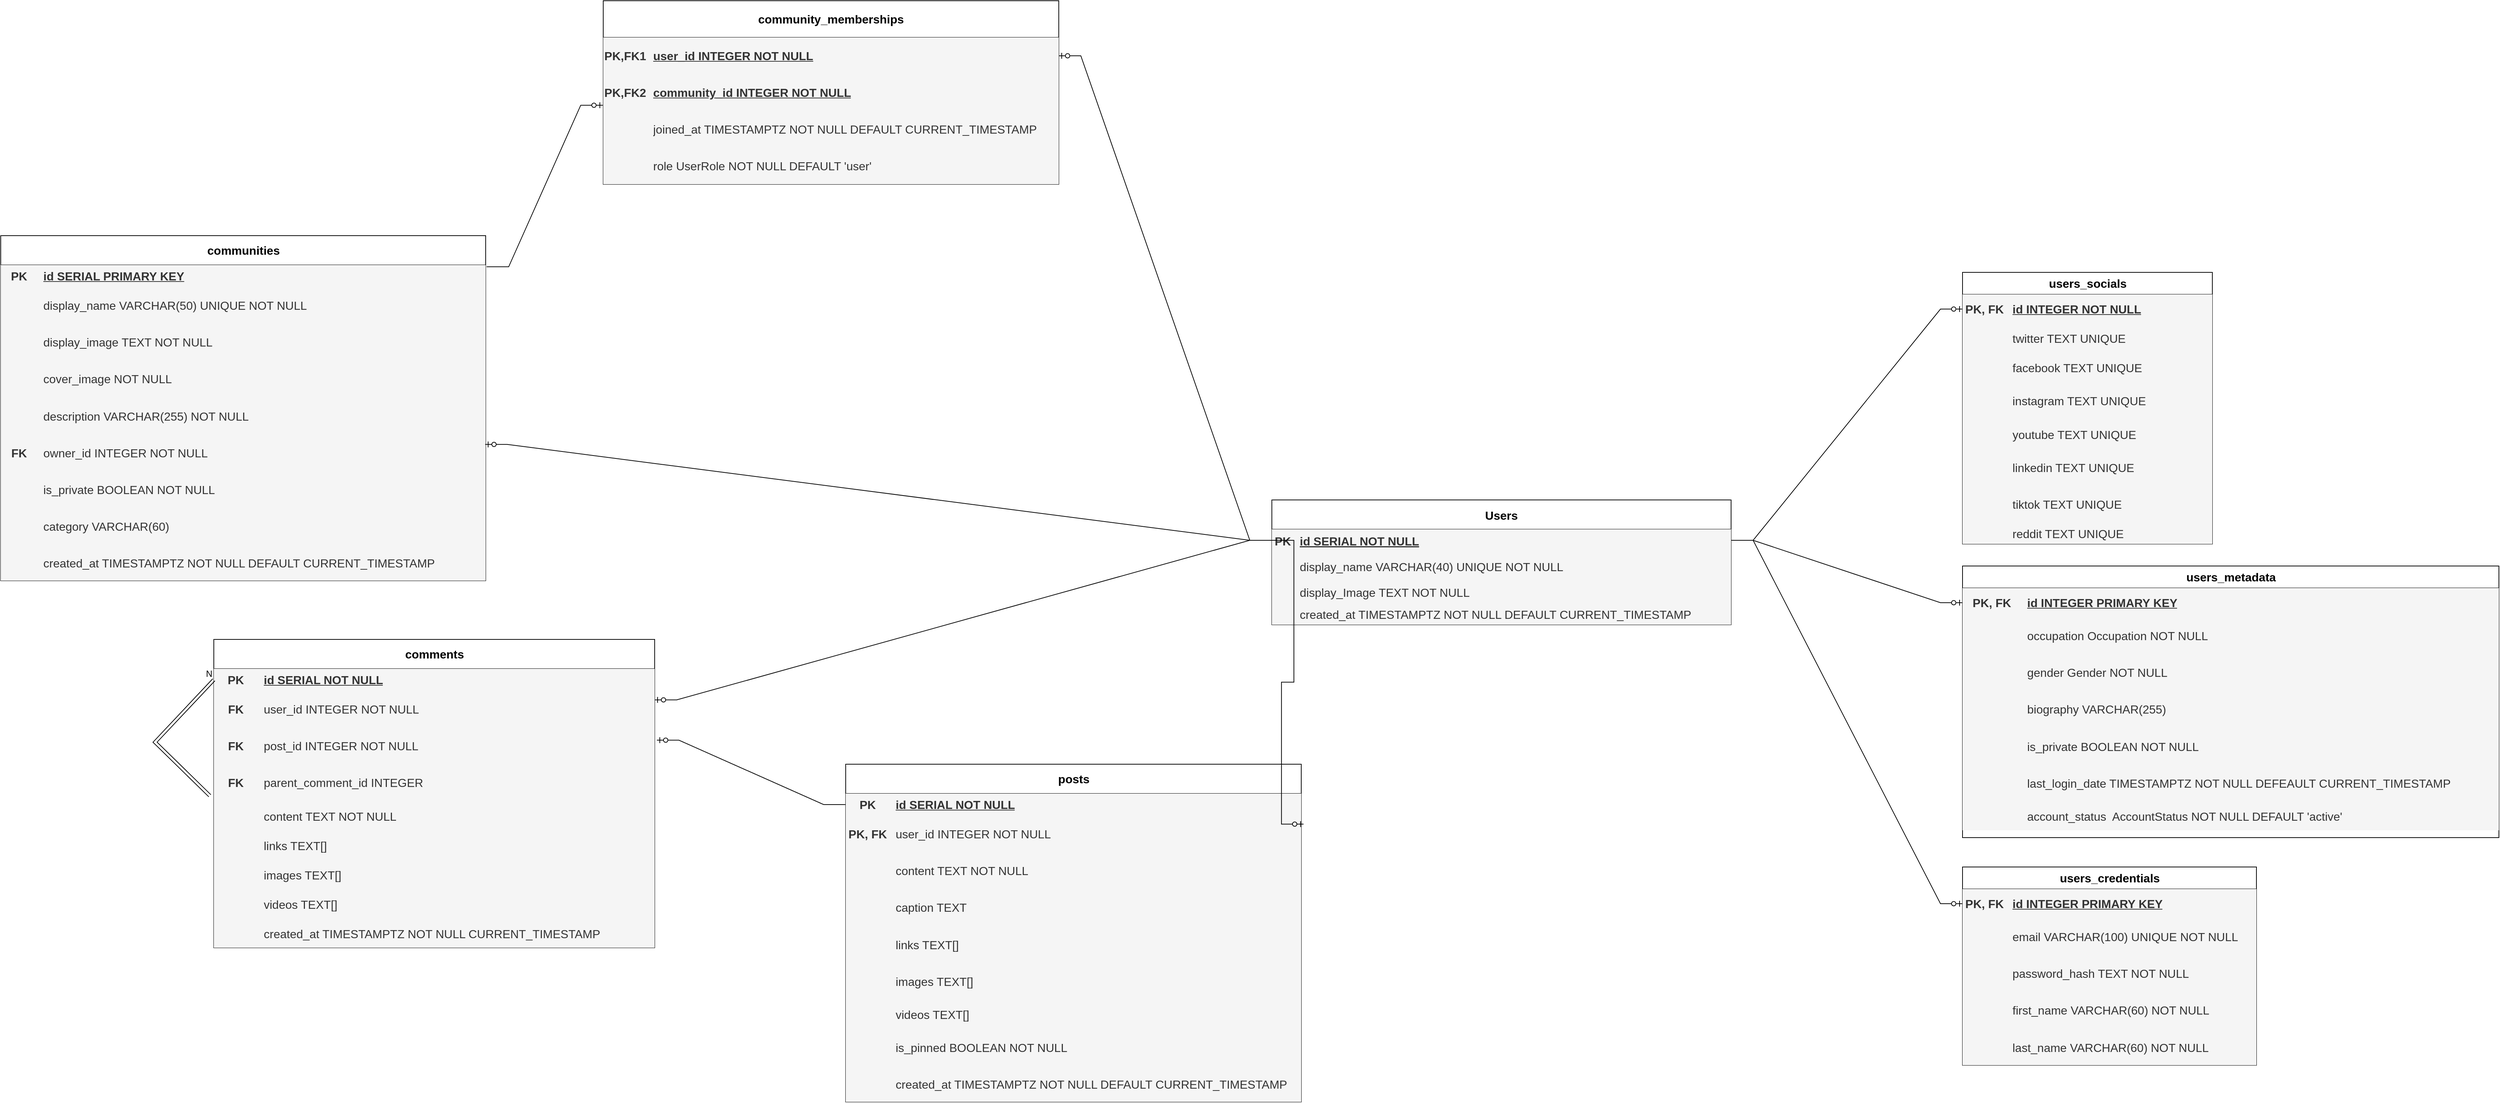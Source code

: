 <mxfile version="23.1.5" type="github">
  <diagram id="R2lEEEUBdFMjLlhIrx00" name="Page-1">
    <mxGraphModel dx="4752" dy="2573" grid="1" gridSize="10" guides="1" tooltips="1" connect="1" arrows="1" fold="1" page="1" pageScale="1" pageWidth="850" pageHeight="1100" math="0" shadow="0" extFonts="Permanent Marker^https://fonts.googleapis.com/css?family=Permanent+Marker">
      <root>
        <mxCell id="0" />
        <mxCell id="1" parent="0" />
        <mxCell id="C-vyLk0tnHw3VtMMgP7b-23" value="Users" style="shape=table;startSize=40;container=1;collapsible=1;childLayout=tableLayout;fixedRows=1;rowLines=0;fontStyle=1;align=center;resizeLast=1;swimlaneFillColor=default;fontSize=16;" parent="1" vertex="1">
          <mxGeometry x="-870" y="-50" width="625" height="170" as="geometry" />
        </mxCell>
        <mxCell id="C-vyLk0tnHw3VtMMgP7b-24" value="" style="shape=partialRectangle;collapsible=0;dropTarget=0;pointerEvents=0;fillColor=none;points=[[0,0.5],[1,0.5]];portConstraint=eastwest;top=0;left=0;right=0;bottom=1;fontSize=16;" parent="C-vyLk0tnHw3VtMMgP7b-23" vertex="1">
          <mxGeometry y="40" width="625" height="30" as="geometry" />
        </mxCell>
        <mxCell id="C-vyLk0tnHw3VtMMgP7b-25" value="PK" style="shape=partialRectangle;overflow=hidden;connectable=0;fillColor=#f5f5f5;top=0;left=0;bottom=0;right=0;fontStyle=1;fontSize=16;fontColor=#333333;strokeColor=#666666;" parent="C-vyLk0tnHw3VtMMgP7b-24" vertex="1">
          <mxGeometry width="30" height="30" as="geometry">
            <mxRectangle width="30" height="30" as="alternateBounds" />
          </mxGeometry>
        </mxCell>
        <mxCell id="C-vyLk0tnHw3VtMMgP7b-26" value="id SERIAL NOT NULL" style="shape=partialRectangle;overflow=hidden;connectable=0;fillColor=#f5f5f5;top=0;left=0;bottom=0;right=0;align=left;spacingLeft=6;fontStyle=5;fontSize=16;strokeColor=#666666;fontColor=#333333;" parent="C-vyLk0tnHw3VtMMgP7b-24" vertex="1">
          <mxGeometry x="30" width="595" height="30" as="geometry">
            <mxRectangle width="595" height="30" as="alternateBounds" />
          </mxGeometry>
        </mxCell>
        <mxCell id="C-vyLk0tnHw3VtMMgP7b-27" value="" style="shape=partialRectangle;collapsible=0;dropTarget=0;pointerEvents=0;fillColor=none;points=[[0,0.5],[1,0.5]];portConstraint=eastwest;top=0;left=0;right=0;bottom=0;fontSize=16;" parent="C-vyLk0tnHw3VtMMgP7b-23" vertex="1">
          <mxGeometry y="70" width="625" height="40" as="geometry" />
        </mxCell>
        <mxCell id="C-vyLk0tnHw3VtMMgP7b-28" value="" style="shape=partialRectangle;overflow=hidden;connectable=0;fillColor=#f5f5f5;top=0;left=0;bottom=0;right=0;fontSize=16;fontColor=#333333;strokeColor=#666666;" parent="C-vyLk0tnHw3VtMMgP7b-27" vertex="1">
          <mxGeometry width="30" height="40" as="geometry">
            <mxRectangle width="30" height="40" as="alternateBounds" />
          </mxGeometry>
        </mxCell>
        <mxCell id="C-vyLk0tnHw3VtMMgP7b-29" value="display_name VARCHAR(40) UNIQUE NOT NULL" style="shape=partialRectangle;overflow=hidden;connectable=0;fillColor=#f5f5f5;top=0;left=0;bottom=0;right=0;align=left;spacingLeft=6;fontSize=16;fontColor=#333333;strokeColor=#666666;" parent="C-vyLk0tnHw3VtMMgP7b-27" vertex="1">
          <mxGeometry x="30" width="595" height="40" as="geometry">
            <mxRectangle width="595" height="40" as="alternateBounds" />
          </mxGeometry>
        </mxCell>
        <mxCell id="ru2FF_7ZRZzsMQQVSqr4-4" value="" style="shape=tableRow;horizontal=0;startSize=0;swimlaneHead=0;swimlaneBody=0;fillColor=none;collapsible=0;dropTarget=0;points=[[0,0.5],[1,0.5]];portConstraint=eastwest;top=0;left=0;right=0;bottom=0;fontSize=16;" vertex="1" parent="C-vyLk0tnHw3VtMMgP7b-23">
          <mxGeometry y="110" width="625" height="30" as="geometry" />
        </mxCell>
        <mxCell id="ru2FF_7ZRZzsMQQVSqr4-5" value="" style="shape=partialRectangle;connectable=0;fillColor=#f5f5f5;top=0;left=0;bottom=0;right=0;editable=1;overflow=hidden;fontSize=16;fontColor=#333333;strokeColor=#666666;" vertex="1" parent="ru2FF_7ZRZzsMQQVSqr4-4">
          <mxGeometry width="30" height="30" as="geometry">
            <mxRectangle width="30" height="30" as="alternateBounds" />
          </mxGeometry>
        </mxCell>
        <mxCell id="ru2FF_7ZRZzsMQQVSqr4-6" value="display_Image TEXT NOT NULL" style="shape=partialRectangle;connectable=0;fillColor=#f5f5f5;top=0;left=0;bottom=0;right=0;align=left;spacingLeft=6;overflow=hidden;fontSize=16;strokeColor=#666666;fontColor=#333333;" vertex="1" parent="ru2FF_7ZRZzsMQQVSqr4-4">
          <mxGeometry x="30" width="595" height="30" as="geometry">
            <mxRectangle width="595" height="30" as="alternateBounds" />
          </mxGeometry>
        </mxCell>
        <mxCell id="ru2FF_7ZRZzsMQQVSqr4-8" value="" style="shape=tableRow;horizontal=0;startSize=0;swimlaneHead=0;swimlaneBody=0;fillColor=none;collapsible=0;dropTarget=0;points=[[0,0.5],[1,0.5]];portConstraint=eastwest;top=0;left=0;right=0;bottom=0;fontSize=16;" vertex="1" parent="C-vyLk0tnHw3VtMMgP7b-23">
          <mxGeometry y="140" width="625" height="30" as="geometry" />
        </mxCell>
        <mxCell id="ru2FF_7ZRZzsMQQVSqr4-9" value="" style="shape=partialRectangle;connectable=0;fillColor=#f5f5f5;top=0;left=0;bottom=0;right=0;editable=1;overflow=hidden;fontSize=16;fontColor=#333333;strokeColor=#666666;" vertex="1" parent="ru2FF_7ZRZzsMQQVSqr4-8">
          <mxGeometry width="30" height="30" as="geometry">
            <mxRectangle width="30" height="30" as="alternateBounds" />
          </mxGeometry>
        </mxCell>
        <mxCell id="ru2FF_7ZRZzsMQQVSqr4-10" value="created_at TIMESTAMPTZ NOT NULL DEFAULT CURRENT_TIMESTAMP" style="shape=partialRectangle;connectable=0;fillColor=#f5f5f5;top=0;left=0;bottom=0;right=0;align=left;spacingLeft=6;overflow=hidden;fontSize=16;fontColor=#333333;strokeColor=#666666;" vertex="1" parent="ru2FF_7ZRZzsMQQVSqr4-8">
          <mxGeometry x="30" width="595" height="30" as="geometry">
            <mxRectangle width="595" height="30" as="alternateBounds" />
          </mxGeometry>
        </mxCell>
        <mxCell id="ru2FF_7ZRZzsMQQVSqr4-15" value="" style="edgeStyle=entityRelationEdgeStyle;fontSize=16;html=1;endArrow=ERzeroToOne;endFill=1;rounded=0;entryX=0;entryY=0.5;entryDx=0;entryDy=0;exitX=1;exitY=0.5;exitDx=0;exitDy=0;" edge="1" parent="1" source="C-vyLk0tnHw3VtMMgP7b-24" target="ru2FF_7ZRZzsMQQVSqr4-18">
          <mxGeometry width="100" height="100" relative="1" as="geometry">
            <mxPoint x="-75" y="320" as="sourcePoint" />
            <mxPoint x="-530" y="410" as="targetPoint" />
            <Array as="points">
              <mxPoint x="-260" y="340" />
              <mxPoint x="-280" y="370" />
              <mxPoint x="-260" y="390" />
              <mxPoint x="-260" y="380" />
              <mxPoint x="-172" y="470" />
              <mxPoint x="-220" y="370" />
              <mxPoint x="-260" y="330" />
            </Array>
          </mxGeometry>
        </mxCell>
        <mxCell id="ru2FF_7ZRZzsMQQVSqr4-17" value="users_metadata" style="shape=table;startSize=30;container=1;collapsible=1;childLayout=tableLayout;fixedRows=1;rowLines=0;fontStyle=1;align=center;resizeLast=1;html=1;fontSize=16;" vertex="1" parent="1">
          <mxGeometry x="70" y="40" width="730" height="370" as="geometry" />
        </mxCell>
        <mxCell id="ru2FF_7ZRZzsMQQVSqr4-18" value="" style="shape=tableRow;horizontal=0;startSize=0;swimlaneHead=0;swimlaneBody=0;fillColor=none;collapsible=0;dropTarget=0;points=[[0,0.5],[1,0.5]];portConstraint=eastwest;top=0;left=0;right=0;bottom=1;fontSize=16;" vertex="1" parent="ru2FF_7ZRZzsMQQVSqr4-17">
          <mxGeometry y="30" width="730" height="40" as="geometry" />
        </mxCell>
        <mxCell id="ru2FF_7ZRZzsMQQVSqr4-19" value="PK, FK" style="shape=partialRectangle;connectable=0;fillColor=#f5f5f5;top=0;left=0;bottom=0;right=0;fontStyle=1;overflow=hidden;whiteSpace=wrap;html=1;fontSize=16;fontColor=#333333;strokeColor=#666666;" vertex="1" parent="ru2FF_7ZRZzsMQQVSqr4-18">
          <mxGeometry width="80" height="40" as="geometry">
            <mxRectangle width="80" height="40" as="alternateBounds" />
          </mxGeometry>
        </mxCell>
        <mxCell id="ru2FF_7ZRZzsMQQVSqr4-20" value="id INTEGER PRIMARY KEY" style="shape=partialRectangle;connectable=0;fillColor=#f5f5f5;top=0;left=0;bottom=0;right=0;align=left;spacingLeft=6;fontStyle=5;overflow=hidden;whiteSpace=wrap;html=1;fontSize=16;fontColor=#333333;strokeColor=#666666;" vertex="1" parent="ru2FF_7ZRZzsMQQVSqr4-18">
          <mxGeometry x="80" width="650" height="40" as="geometry">
            <mxRectangle width="650" height="40" as="alternateBounds" />
          </mxGeometry>
        </mxCell>
        <mxCell id="ru2FF_7ZRZzsMQQVSqr4-21" value="" style="shape=tableRow;horizontal=0;startSize=0;swimlaneHead=0;swimlaneBody=0;fillColor=none;collapsible=0;dropTarget=0;points=[[0,0.5],[1,0.5]];portConstraint=eastwest;top=0;left=0;right=0;bottom=0;fontSize=16;" vertex="1" parent="ru2FF_7ZRZzsMQQVSqr4-17">
          <mxGeometry y="70" width="730" height="50" as="geometry" />
        </mxCell>
        <mxCell id="ru2FF_7ZRZzsMQQVSqr4-22" value="" style="shape=partialRectangle;connectable=0;fillColor=#f5f5f5;top=0;left=0;bottom=0;right=0;editable=1;overflow=hidden;whiteSpace=wrap;html=1;fontSize=16;fontColor=#333333;strokeColor=#666666;" vertex="1" parent="ru2FF_7ZRZzsMQQVSqr4-21">
          <mxGeometry width="80" height="50" as="geometry">
            <mxRectangle width="80" height="50" as="alternateBounds" />
          </mxGeometry>
        </mxCell>
        <mxCell id="ru2FF_7ZRZzsMQQVSqr4-23" value="occupation Occupation NOT NULL" style="shape=partialRectangle;connectable=0;fillColor=#f5f5f5;top=0;left=0;bottom=0;right=0;align=left;spacingLeft=6;overflow=hidden;whiteSpace=wrap;html=1;fontSize=16;fontColor=#333333;strokeColor=#666666;" vertex="1" parent="ru2FF_7ZRZzsMQQVSqr4-21">
          <mxGeometry x="80" width="650" height="50" as="geometry">
            <mxRectangle width="650" height="50" as="alternateBounds" />
          </mxGeometry>
        </mxCell>
        <mxCell id="ru2FF_7ZRZzsMQQVSqr4-24" value="" style="shape=tableRow;horizontal=0;startSize=0;swimlaneHead=0;swimlaneBody=0;fillColor=none;collapsible=0;dropTarget=0;points=[[0,0.5],[1,0.5]];portConstraint=eastwest;top=0;left=0;right=0;bottom=0;fontSize=16;" vertex="1" parent="ru2FF_7ZRZzsMQQVSqr4-17">
          <mxGeometry y="120" width="730" height="50" as="geometry" />
        </mxCell>
        <mxCell id="ru2FF_7ZRZzsMQQVSqr4-25" value="" style="shape=partialRectangle;connectable=0;fillColor=#f5f5f5;top=0;left=0;bottom=0;right=0;editable=1;overflow=hidden;whiteSpace=wrap;html=1;fontSize=16;fontColor=#333333;strokeColor=#666666;" vertex="1" parent="ru2FF_7ZRZzsMQQVSqr4-24">
          <mxGeometry width="80" height="50" as="geometry">
            <mxRectangle width="80" height="50" as="alternateBounds" />
          </mxGeometry>
        </mxCell>
        <mxCell id="ru2FF_7ZRZzsMQQVSqr4-26" value="gender Gender NOT NULL" style="shape=partialRectangle;connectable=0;fillColor=#f5f5f5;top=0;left=0;bottom=0;right=0;align=left;spacingLeft=6;overflow=hidden;whiteSpace=wrap;html=1;fontSize=16;fontColor=#333333;strokeColor=#666666;" vertex="1" parent="ru2FF_7ZRZzsMQQVSqr4-24">
          <mxGeometry x="80" width="650" height="50" as="geometry">
            <mxRectangle width="650" height="50" as="alternateBounds" />
          </mxGeometry>
        </mxCell>
        <mxCell id="ru2FF_7ZRZzsMQQVSqr4-27" value="" style="shape=tableRow;horizontal=0;startSize=0;swimlaneHead=0;swimlaneBody=0;fillColor=none;collapsible=0;dropTarget=0;points=[[0,0.5],[1,0.5]];portConstraint=eastwest;top=0;left=0;right=0;bottom=0;fontSize=16;" vertex="1" parent="ru2FF_7ZRZzsMQQVSqr4-17">
          <mxGeometry y="170" width="730" height="50" as="geometry" />
        </mxCell>
        <mxCell id="ru2FF_7ZRZzsMQQVSqr4-28" value="" style="shape=partialRectangle;connectable=0;fillColor=#f5f5f5;top=0;left=0;bottom=0;right=0;editable=1;overflow=hidden;whiteSpace=wrap;html=1;fontSize=16;fontColor=#333333;strokeColor=#666666;" vertex="1" parent="ru2FF_7ZRZzsMQQVSqr4-27">
          <mxGeometry width="80" height="50" as="geometry">
            <mxRectangle width="80" height="50" as="alternateBounds" />
          </mxGeometry>
        </mxCell>
        <mxCell id="ru2FF_7ZRZzsMQQVSqr4-29" value="biography VARCHAR(255)" style="shape=partialRectangle;connectable=0;fillColor=#f5f5f5;top=0;left=0;bottom=0;right=0;align=left;spacingLeft=6;overflow=hidden;whiteSpace=wrap;html=1;fontSize=16;fontColor=#333333;strokeColor=#666666;" vertex="1" parent="ru2FF_7ZRZzsMQQVSqr4-27">
          <mxGeometry x="80" width="650" height="50" as="geometry">
            <mxRectangle width="650" height="50" as="alternateBounds" />
          </mxGeometry>
        </mxCell>
        <mxCell id="ru2FF_7ZRZzsMQQVSqr4-36" value="" style="shape=tableRow;horizontal=0;startSize=0;swimlaneHead=0;swimlaneBody=0;fillColor=none;collapsible=0;dropTarget=0;points=[[0,0.5],[1,0.5]];portConstraint=eastwest;top=0;left=0;right=0;bottom=0;" vertex="1" parent="ru2FF_7ZRZzsMQQVSqr4-17">
          <mxGeometry y="220" width="730" height="50" as="geometry" />
        </mxCell>
        <mxCell id="ru2FF_7ZRZzsMQQVSqr4-37" value="" style="shape=partialRectangle;connectable=0;fillColor=#f5f5f5;top=0;left=0;bottom=0;right=0;editable=1;overflow=hidden;fontColor=#333333;strokeColor=#666666;" vertex="1" parent="ru2FF_7ZRZzsMQQVSqr4-36">
          <mxGeometry width="80" height="50" as="geometry">
            <mxRectangle width="80" height="50" as="alternateBounds" />
          </mxGeometry>
        </mxCell>
        <mxCell id="ru2FF_7ZRZzsMQQVSqr4-38" value="is_private BOOLEAN NOT NULL" style="shape=partialRectangle;connectable=0;fillColor=#f5f5f5;top=0;left=0;bottom=0;right=0;align=left;spacingLeft=6;overflow=hidden;fontSize=16;fontColor=#333333;strokeColor=#666666;" vertex="1" parent="ru2FF_7ZRZzsMQQVSqr4-36">
          <mxGeometry x="80" width="650" height="50" as="geometry">
            <mxRectangle width="650" height="50" as="alternateBounds" />
          </mxGeometry>
        </mxCell>
        <mxCell id="ru2FF_7ZRZzsMQQVSqr4-41" value="" style="shape=tableRow;horizontal=0;startSize=0;swimlaneHead=0;swimlaneBody=0;fillColor=none;collapsible=0;dropTarget=0;points=[[0,0.5],[1,0.5]];portConstraint=eastwest;top=0;left=0;right=0;bottom=0;" vertex="1" parent="ru2FF_7ZRZzsMQQVSqr4-17">
          <mxGeometry y="270" width="730" height="50" as="geometry" />
        </mxCell>
        <mxCell id="ru2FF_7ZRZzsMQQVSqr4-42" value="" style="shape=partialRectangle;connectable=0;fillColor=#f5f5f5;top=0;left=0;bottom=0;right=0;editable=1;overflow=hidden;fontColor=#333333;strokeColor=#666666;" vertex="1" parent="ru2FF_7ZRZzsMQQVSqr4-41">
          <mxGeometry width="80" height="50" as="geometry">
            <mxRectangle width="80" height="50" as="alternateBounds" />
          </mxGeometry>
        </mxCell>
        <mxCell id="ru2FF_7ZRZzsMQQVSqr4-43" value="last_login_date TIMESTAMPTZ NOT NULL DEFEAULT CURRENT_TIMESTAMP" style="shape=partialRectangle;connectable=0;fillColor=#f5f5f5;top=0;left=0;bottom=0;right=0;align=left;spacingLeft=6;overflow=hidden;fontSize=16;fontColor=#333333;strokeColor=#666666;" vertex="1" parent="ru2FF_7ZRZzsMQQVSqr4-41">
          <mxGeometry x="80" width="650" height="50" as="geometry">
            <mxRectangle width="650" height="50" as="alternateBounds" />
          </mxGeometry>
        </mxCell>
        <mxCell id="ru2FF_7ZRZzsMQQVSqr4-44" value="" style="shape=tableRow;horizontal=0;startSize=0;swimlaneHead=0;swimlaneBody=0;fillColor=none;collapsible=0;dropTarget=0;points=[[0,0.5],[1,0.5]];portConstraint=eastwest;top=0;left=0;right=0;bottom=0;fontSize=16;" vertex="1" parent="ru2FF_7ZRZzsMQQVSqr4-17">
          <mxGeometry y="320" width="730" height="40" as="geometry" />
        </mxCell>
        <mxCell id="ru2FF_7ZRZzsMQQVSqr4-45" value="" style="shape=partialRectangle;connectable=0;fillColor=#f5f5f5;top=0;left=0;bottom=0;right=0;editable=1;overflow=hidden;fontColor=#333333;strokeColor=#666666;" vertex="1" parent="ru2FF_7ZRZzsMQQVSqr4-44">
          <mxGeometry width="80" height="40" as="geometry">
            <mxRectangle width="80" height="40" as="alternateBounds" />
          </mxGeometry>
        </mxCell>
        <mxCell id="ru2FF_7ZRZzsMQQVSqr4-46" value="account_status  AccountStatus NOT NULL DEFAULT &#39;active&#39;" style="shape=partialRectangle;connectable=0;fillColor=#f5f5f5;top=0;left=0;bottom=0;right=0;align=left;spacingLeft=6;overflow=hidden;fontSize=16;fontColor=#333333;strokeColor=#666666;" vertex="1" parent="ru2FF_7ZRZzsMQQVSqr4-44">
          <mxGeometry x="80" width="650" height="40" as="geometry">
            <mxRectangle width="650" height="40" as="alternateBounds" />
          </mxGeometry>
        </mxCell>
        <mxCell id="ru2FF_7ZRZzsMQQVSqr4-48" value="users_socials" style="shape=table;startSize=30;container=1;collapsible=1;childLayout=tableLayout;fixedRows=1;rowLines=0;fontStyle=1;align=center;resizeLast=1;html=1;fontSize=16;" vertex="1" parent="1">
          <mxGeometry x="70" y="-360" width="340" height="370" as="geometry" />
        </mxCell>
        <mxCell id="ru2FF_7ZRZzsMQQVSqr4-49" value="" style="shape=tableRow;horizontal=0;startSize=0;swimlaneHead=0;swimlaneBody=0;fillColor=none;collapsible=0;dropTarget=0;points=[[0,0.5],[1,0.5]];portConstraint=eastwest;top=0;left=0;right=0;bottom=1;fontSize=16;" vertex="1" parent="ru2FF_7ZRZzsMQQVSqr4-48">
          <mxGeometry y="30" width="340" height="40" as="geometry" />
        </mxCell>
        <mxCell id="ru2FF_7ZRZzsMQQVSqr4-50" value="PK, FK" style="shape=partialRectangle;connectable=0;fillColor=#f5f5f5;top=0;left=0;bottom=0;right=0;fontStyle=1;overflow=hidden;whiteSpace=wrap;html=1;fontSize=16;fontColor=#333333;strokeColor=#666666;" vertex="1" parent="ru2FF_7ZRZzsMQQVSqr4-49">
          <mxGeometry width="60" height="40" as="geometry">
            <mxRectangle width="60" height="40" as="alternateBounds" />
          </mxGeometry>
        </mxCell>
        <mxCell id="ru2FF_7ZRZzsMQQVSqr4-51" value="id INTEGER NOT NULL" style="shape=partialRectangle;connectable=0;fillColor=#f5f5f5;top=0;left=0;bottom=0;right=0;align=left;spacingLeft=6;fontStyle=5;overflow=hidden;whiteSpace=wrap;html=1;fontSize=16;fontColor=#333333;strokeColor=#666666;" vertex="1" parent="ru2FF_7ZRZzsMQQVSqr4-49">
          <mxGeometry x="60" width="280" height="40" as="geometry">
            <mxRectangle width="280" height="40" as="alternateBounds" />
          </mxGeometry>
        </mxCell>
        <mxCell id="ru2FF_7ZRZzsMQQVSqr4-52" value="" style="shape=tableRow;horizontal=0;startSize=0;swimlaneHead=0;swimlaneBody=0;fillColor=none;collapsible=0;dropTarget=0;points=[[0,0.5],[1,0.5]];portConstraint=eastwest;top=0;left=0;right=0;bottom=0;fontSize=16;" vertex="1" parent="ru2FF_7ZRZzsMQQVSqr4-48">
          <mxGeometry y="70" width="340" height="40" as="geometry" />
        </mxCell>
        <mxCell id="ru2FF_7ZRZzsMQQVSqr4-53" value="" style="shape=partialRectangle;connectable=0;fillColor=#f5f5f5;top=0;left=0;bottom=0;right=0;editable=1;overflow=hidden;whiteSpace=wrap;html=1;fontSize=16;fontColor=#333333;strokeColor=#666666;" vertex="1" parent="ru2FF_7ZRZzsMQQVSqr4-52">
          <mxGeometry width="60" height="40" as="geometry">
            <mxRectangle width="60" height="40" as="alternateBounds" />
          </mxGeometry>
        </mxCell>
        <mxCell id="ru2FF_7ZRZzsMQQVSqr4-54" value="twitter TEXT UNIQUE" style="shape=partialRectangle;connectable=0;fillColor=#f5f5f5;top=0;left=0;bottom=0;right=0;align=left;spacingLeft=6;overflow=hidden;whiteSpace=wrap;html=1;fontSize=16;fontColor=#333333;strokeColor=#666666;" vertex="1" parent="ru2FF_7ZRZzsMQQVSqr4-52">
          <mxGeometry x="60" width="280" height="40" as="geometry">
            <mxRectangle width="280" height="40" as="alternateBounds" />
          </mxGeometry>
        </mxCell>
        <mxCell id="ru2FF_7ZRZzsMQQVSqr4-55" value="" style="shape=tableRow;horizontal=0;startSize=0;swimlaneHead=0;swimlaneBody=0;fillColor=none;collapsible=0;dropTarget=0;points=[[0,0.5],[1,0.5]];portConstraint=eastwest;top=0;left=0;right=0;bottom=0;fontSize=16;" vertex="1" parent="ru2FF_7ZRZzsMQQVSqr4-48">
          <mxGeometry y="110" width="340" height="40" as="geometry" />
        </mxCell>
        <mxCell id="ru2FF_7ZRZzsMQQVSqr4-56" value="" style="shape=partialRectangle;connectable=0;fillColor=#f5f5f5;top=0;left=0;bottom=0;right=0;editable=1;overflow=hidden;whiteSpace=wrap;html=1;fontSize=16;fontColor=#333333;strokeColor=#666666;" vertex="1" parent="ru2FF_7ZRZzsMQQVSqr4-55">
          <mxGeometry width="60" height="40" as="geometry">
            <mxRectangle width="60" height="40" as="alternateBounds" />
          </mxGeometry>
        </mxCell>
        <mxCell id="ru2FF_7ZRZzsMQQVSqr4-57" value="facebook TEXT UNIQUE" style="shape=partialRectangle;connectable=0;fillColor=#f5f5f5;top=0;left=0;bottom=0;right=0;align=left;spacingLeft=6;overflow=hidden;whiteSpace=wrap;html=1;fontSize=16;fontColor=#333333;strokeColor=#666666;" vertex="1" parent="ru2FF_7ZRZzsMQQVSqr4-55">
          <mxGeometry x="60" width="280" height="40" as="geometry">
            <mxRectangle width="280" height="40" as="alternateBounds" />
          </mxGeometry>
        </mxCell>
        <mxCell id="ru2FF_7ZRZzsMQQVSqr4-58" value="" style="shape=tableRow;horizontal=0;startSize=0;swimlaneHead=0;swimlaneBody=0;fillColor=none;collapsible=0;dropTarget=0;points=[[0,0.5],[1,0.5]];portConstraint=eastwest;top=0;left=0;right=0;bottom=0;fontSize=16;" vertex="1" parent="ru2FF_7ZRZzsMQQVSqr4-48">
          <mxGeometry y="150" width="340" height="50" as="geometry" />
        </mxCell>
        <mxCell id="ru2FF_7ZRZzsMQQVSqr4-59" value="" style="shape=partialRectangle;connectable=0;fillColor=#f5f5f5;top=0;left=0;bottom=0;right=0;editable=1;overflow=hidden;whiteSpace=wrap;html=1;fontSize=16;fontColor=#333333;strokeColor=#666666;" vertex="1" parent="ru2FF_7ZRZzsMQQVSqr4-58">
          <mxGeometry width="60" height="50" as="geometry">
            <mxRectangle width="60" height="50" as="alternateBounds" />
          </mxGeometry>
        </mxCell>
        <mxCell id="ru2FF_7ZRZzsMQQVSqr4-60" value="instagram TEXT UNIQUE" style="shape=partialRectangle;connectable=0;fillColor=#f5f5f5;top=0;left=0;bottom=0;right=0;align=left;spacingLeft=6;overflow=hidden;whiteSpace=wrap;html=1;fontSize=16;fontColor=#333333;strokeColor=#666666;" vertex="1" parent="ru2FF_7ZRZzsMQQVSqr4-58">
          <mxGeometry x="60" width="280" height="50" as="geometry">
            <mxRectangle width="280" height="50" as="alternateBounds" />
          </mxGeometry>
        </mxCell>
        <mxCell id="ru2FF_7ZRZzsMQQVSqr4-61" value="" style="shape=tableRow;horizontal=0;startSize=0;swimlaneHead=0;swimlaneBody=0;fillColor=none;collapsible=0;dropTarget=0;points=[[0,0.5],[1,0.5]];portConstraint=eastwest;top=0;left=0;right=0;bottom=0;fontSize=16;" vertex="1" parent="ru2FF_7ZRZzsMQQVSqr4-48">
          <mxGeometry y="200" width="340" height="40" as="geometry" />
        </mxCell>
        <mxCell id="ru2FF_7ZRZzsMQQVSqr4-62" value="" style="shape=partialRectangle;connectable=0;fillColor=#f5f5f5;top=0;left=0;bottom=0;right=0;editable=1;overflow=hidden;fontColor=#333333;strokeColor=#666666;" vertex="1" parent="ru2FF_7ZRZzsMQQVSqr4-61">
          <mxGeometry width="60" height="40" as="geometry">
            <mxRectangle width="60" height="40" as="alternateBounds" />
          </mxGeometry>
        </mxCell>
        <mxCell id="ru2FF_7ZRZzsMQQVSqr4-63" value="youtube TEXT UNIQUE" style="shape=partialRectangle;connectable=0;fillColor=#f5f5f5;top=0;left=0;bottom=0;right=0;align=left;spacingLeft=6;overflow=hidden;fontSize=16;fontColor=#333333;strokeColor=#666666;" vertex="1" parent="ru2FF_7ZRZzsMQQVSqr4-61">
          <mxGeometry x="60" width="280" height="40" as="geometry">
            <mxRectangle width="280" height="40" as="alternateBounds" />
          </mxGeometry>
        </mxCell>
        <mxCell id="ru2FF_7ZRZzsMQQVSqr4-64" value="" style="shape=tableRow;horizontal=0;startSize=0;swimlaneHead=0;swimlaneBody=0;fillColor=none;collapsible=0;dropTarget=0;points=[[0,0.5],[1,0.5]];portConstraint=eastwest;top=0;left=0;right=0;bottom=0;" vertex="1" parent="ru2FF_7ZRZzsMQQVSqr4-48">
          <mxGeometry y="240" width="340" height="50" as="geometry" />
        </mxCell>
        <mxCell id="ru2FF_7ZRZzsMQQVSqr4-65" value="" style="shape=partialRectangle;connectable=0;fillColor=#f5f5f5;top=0;left=0;bottom=0;right=0;editable=1;overflow=hidden;fontColor=#333333;strokeColor=#666666;" vertex="1" parent="ru2FF_7ZRZzsMQQVSqr4-64">
          <mxGeometry width="60" height="50" as="geometry">
            <mxRectangle width="60" height="50" as="alternateBounds" />
          </mxGeometry>
        </mxCell>
        <mxCell id="ru2FF_7ZRZzsMQQVSqr4-66" value="linkedin TEXT UNIQUE" style="shape=partialRectangle;connectable=0;fillColor=#f5f5f5;top=0;left=0;bottom=0;right=0;align=left;spacingLeft=6;overflow=hidden;fontSize=16;fontColor=#333333;strokeColor=#666666;" vertex="1" parent="ru2FF_7ZRZzsMQQVSqr4-64">
          <mxGeometry x="60" width="280" height="50" as="geometry">
            <mxRectangle width="280" height="50" as="alternateBounds" />
          </mxGeometry>
        </mxCell>
        <mxCell id="ru2FF_7ZRZzsMQQVSqr4-67" value="" style="shape=tableRow;horizontal=0;startSize=0;swimlaneHead=0;swimlaneBody=0;fillColor=none;collapsible=0;dropTarget=0;points=[[0,0.5],[1,0.5]];portConstraint=eastwest;top=0;left=0;right=0;bottom=0;" vertex="1" parent="ru2FF_7ZRZzsMQQVSqr4-48">
          <mxGeometry y="290" width="340" height="50" as="geometry" />
        </mxCell>
        <mxCell id="ru2FF_7ZRZzsMQQVSqr4-68" value="" style="shape=partialRectangle;connectable=0;fillColor=#f5f5f5;top=0;left=0;bottom=0;right=0;editable=1;overflow=hidden;fontColor=#333333;strokeColor=#666666;" vertex="1" parent="ru2FF_7ZRZzsMQQVSqr4-67">
          <mxGeometry width="60" height="50" as="geometry">
            <mxRectangle width="60" height="50" as="alternateBounds" />
          </mxGeometry>
        </mxCell>
        <mxCell id="ru2FF_7ZRZzsMQQVSqr4-69" value="tiktok TEXT UNIQUE" style="shape=partialRectangle;connectable=0;fillColor=#f5f5f5;top=0;left=0;bottom=0;right=0;align=left;spacingLeft=6;overflow=hidden;fontSize=16;fontColor=#333333;strokeColor=#666666;" vertex="1" parent="ru2FF_7ZRZzsMQQVSqr4-67">
          <mxGeometry x="60" width="280" height="50" as="geometry">
            <mxRectangle width="280" height="50" as="alternateBounds" />
          </mxGeometry>
        </mxCell>
        <mxCell id="ru2FF_7ZRZzsMQQVSqr4-70" value="" style="shape=tableRow;horizontal=0;startSize=0;swimlaneHead=0;swimlaneBody=0;fillColor=none;collapsible=0;dropTarget=0;points=[[0,0.5],[1,0.5]];portConstraint=eastwest;top=0;left=0;right=0;bottom=0;" vertex="1" parent="ru2FF_7ZRZzsMQQVSqr4-48">
          <mxGeometry y="340" width="340" height="30" as="geometry" />
        </mxCell>
        <mxCell id="ru2FF_7ZRZzsMQQVSqr4-71" value="" style="shape=partialRectangle;connectable=0;fillColor=#f5f5f5;top=0;left=0;bottom=0;right=0;editable=1;overflow=hidden;fontColor=#333333;strokeColor=#666666;" vertex="1" parent="ru2FF_7ZRZzsMQQVSqr4-70">
          <mxGeometry width="60" height="30" as="geometry">
            <mxRectangle width="60" height="30" as="alternateBounds" />
          </mxGeometry>
        </mxCell>
        <mxCell id="ru2FF_7ZRZzsMQQVSqr4-72" value="reddit TEXT UNIQUE" style="shape=partialRectangle;connectable=0;fillColor=#f5f5f5;top=0;left=0;bottom=0;right=0;align=left;spacingLeft=6;overflow=hidden;fontSize=16;fontColor=#333333;strokeColor=#666666;" vertex="1" parent="ru2FF_7ZRZzsMQQVSqr4-70">
          <mxGeometry x="60" width="280" height="30" as="geometry">
            <mxRectangle width="280" height="30" as="alternateBounds" />
          </mxGeometry>
        </mxCell>
        <mxCell id="ru2FF_7ZRZzsMQQVSqr4-73" value="" style="edgeStyle=entityRelationEdgeStyle;fontSize=12;html=1;endArrow=ERzeroToOne;endFill=1;rounded=0;entryX=0;entryY=0.5;entryDx=0;entryDy=0;exitX=1;exitY=0.5;exitDx=0;exitDy=0;" edge="1" parent="1" source="C-vyLk0tnHw3VtMMgP7b-24" target="ru2FF_7ZRZzsMQQVSqr4-49">
          <mxGeometry width="100" height="100" relative="1" as="geometry">
            <mxPoint x="-50" y="100" as="sourcePoint" />
            <mxPoint x="55" y="-320" as="targetPoint" />
          </mxGeometry>
        </mxCell>
        <mxCell id="ru2FF_7ZRZzsMQQVSqr4-74" value="users_credentials" style="shape=table;startSize=30;container=1;collapsible=1;childLayout=tableLayout;fixedRows=1;rowLines=0;fontStyle=1;align=center;resizeLast=1;html=1;fontSize=16;" vertex="1" parent="1">
          <mxGeometry x="70" y="450" width="400" height="270" as="geometry" />
        </mxCell>
        <mxCell id="ru2FF_7ZRZzsMQQVSqr4-75" value="" style="shape=tableRow;horizontal=0;startSize=0;swimlaneHead=0;swimlaneBody=0;fillColor=none;collapsible=0;dropTarget=0;points=[[0,0.5],[1,0.5]];portConstraint=eastwest;top=0;left=0;right=0;bottom=1;fontSize=16;" vertex="1" parent="ru2FF_7ZRZzsMQQVSqr4-74">
          <mxGeometry y="30" width="400" height="40" as="geometry" />
        </mxCell>
        <mxCell id="ru2FF_7ZRZzsMQQVSqr4-76" value="PK, FK" style="shape=partialRectangle;connectable=0;fillColor=#f5f5f5;top=0;left=0;bottom=0;right=0;fontStyle=1;overflow=hidden;whiteSpace=wrap;html=1;fontSize=16;fontColor=#333333;strokeColor=#666666;" vertex="1" parent="ru2FF_7ZRZzsMQQVSqr4-75">
          <mxGeometry width="60" height="40" as="geometry">
            <mxRectangle width="60" height="40" as="alternateBounds" />
          </mxGeometry>
        </mxCell>
        <mxCell id="ru2FF_7ZRZzsMQQVSqr4-77" value="id INTEGER PRIMARY KEY" style="shape=partialRectangle;connectable=0;fillColor=#f5f5f5;top=0;left=0;bottom=0;right=0;align=left;spacingLeft=6;fontStyle=5;overflow=hidden;whiteSpace=wrap;html=1;fontSize=16;fontColor=#333333;strokeColor=#666666;" vertex="1" parent="ru2FF_7ZRZzsMQQVSqr4-75">
          <mxGeometry x="60" width="340" height="40" as="geometry">
            <mxRectangle width="340" height="40" as="alternateBounds" />
          </mxGeometry>
        </mxCell>
        <mxCell id="ru2FF_7ZRZzsMQQVSqr4-78" value="" style="shape=tableRow;horizontal=0;startSize=0;swimlaneHead=0;swimlaneBody=0;fillColor=none;collapsible=0;dropTarget=0;points=[[0,0.5],[1,0.5]];portConstraint=eastwest;top=0;left=0;right=0;bottom=0;fontSize=16;" vertex="1" parent="ru2FF_7ZRZzsMQQVSqr4-74">
          <mxGeometry y="70" width="400" height="50" as="geometry" />
        </mxCell>
        <mxCell id="ru2FF_7ZRZzsMQQVSqr4-79" value="" style="shape=partialRectangle;connectable=0;fillColor=#f5f5f5;top=0;left=0;bottom=0;right=0;editable=1;overflow=hidden;whiteSpace=wrap;html=1;fontSize=16;fontColor=#333333;strokeColor=#666666;" vertex="1" parent="ru2FF_7ZRZzsMQQVSqr4-78">
          <mxGeometry width="60" height="50" as="geometry">
            <mxRectangle width="60" height="50" as="alternateBounds" />
          </mxGeometry>
        </mxCell>
        <mxCell id="ru2FF_7ZRZzsMQQVSqr4-80" value="email VARCHAR(100) UNIQUE NOT NULL" style="shape=partialRectangle;connectable=0;fillColor=#f5f5f5;top=0;left=0;bottom=0;right=0;align=left;spacingLeft=6;overflow=hidden;whiteSpace=wrap;html=1;fontSize=16;fontColor=#333333;strokeColor=#666666;" vertex="1" parent="ru2FF_7ZRZzsMQQVSqr4-78">
          <mxGeometry x="60" width="340" height="50" as="geometry">
            <mxRectangle width="340" height="50" as="alternateBounds" />
          </mxGeometry>
        </mxCell>
        <mxCell id="ru2FF_7ZRZzsMQQVSqr4-81" value="" style="shape=tableRow;horizontal=0;startSize=0;swimlaneHead=0;swimlaneBody=0;fillColor=none;collapsible=0;dropTarget=0;points=[[0,0.5],[1,0.5]];portConstraint=eastwest;top=0;left=0;right=0;bottom=0;fontSize=16;" vertex="1" parent="ru2FF_7ZRZzsMQQVSqr4-74">
          <mxGeometry y="120" width="400" height="50" as="geometry" />
        </mxCell>
        <mxCell id="ru2FF_7ZRZzsMQQVSqr4-82" value="" style="shape=partialRectangle;connectable=0;fillColor=#f5f5f5;top=0;left=0;bottom=0;right=0;editable=1;overflow=hidden;whiteSpace=wrap;html=1;fontSize=16;fontColor=#333333;strokeColor=#666666;" vertex="1" parent="ru2FF_7ZRZzsMQQVSqr4-81">
          <mxGeometry width="60" height="50" as="geometry">
            <mxRectangle width="60" height="50" as="alternateBounds" />
          </mxGeometry>
        </mxCell>
        <mxCell id="ru2FF_7ZRZzsMQQVSqr4-83" value="password_hash TEXT NOT NULL" style="shape=partialRectangle;connectable=0;fillColor=#f5f5f5;top=0;left=0;bottom=0;right=0;align=left;spacingLeft=6;overflow=hidden;whiteSpace=wrap;html=1;fontSize=16;fontColor=#333333;strokeColor=#666666;" vertex="1" parent="ru2FF_7ZRZzsMQQVSqr4-81">
          <mxGeometry x="60" width="340" height="50" as="geometry">
            <mxRectangle width="340" height="50" as="alternateBounds" />
          </mxGeometry>
        </mxCell>
        <mxCell id="ru2FF_7ZRZzsMQQVSqr4-84" value="" style="shape=tableRow;horizontal=0;startSize=0;swimlaneHead=0;swimlaneBody=0;fillColor=none;collapsible=0;dropTarget=0;points=[[0,0.5],[1,0.5]];portConstraint=eastwest;top=0;left=0;right=0;bottom=0;fontSize=16;" vertex="1" parent="ru2FF_7ZRZzsMQQVSqr4-74">
          <mxGeometry y="170" width="400" height="50" as="geometry" />
        </mxCell>
        <mxCell id="ru2FF_7ZRZzsMQQVSqr4-85" value="" style="shape=partialRectangle;connectable=0;fillColor=#f5f5f5;top=0;left=0;bottom=0;right=0;editable=1;overflow=hidden;whiteSpace=wrap;html=1;fontSize=16;fontColor=#333333;strokeColor=#666666;" vertex="1" parent="ru2FF_7ZRZzsMQQVSqr4-84">
          <mxGeometry width="60" height="50" as="geometry">
            <mxRectangle width="60" height="50" as="alternateBounds" />
          </mxGeometry>
        </mxCell>
        <mxCell id="ru2FF_7ZRZzsMQQVSqr4-86" value="first_name VARCHAR(60) NOT NULL" style="shape=partialRectangle;connectable=0;fillColor=#f5f5f5;top=0;left=0;bottom=0;right=0;align=left;spacingLeft=6;overflow=hidden;whiteSpace=wrap;html=1;fontSize=16;fontColor=#333333;strokeColor=#666666;" vertex="1" parent="ru2FF_7ZRZzsMQQVSqr4-84">
          <mxGeometry x="60" width="340" height="50" as="geometry">
            <mxRectangle width="340" height="50" as="alternateBounds" />
          </mxGeometry>
        </mxCell>
        <mxCell id="ru2FF_7ZRZzsMQQVSqr4-88" value="" style="shape=tableRow;horizontal=0;startSize=0;swimlaneHead=0;swimlaneBody=0;fillColor=none;collapsible=0;dropTarget=0;points=[[0,0.5],[1,0.5]];portConstraint=eastwest;top=0;left=0;right=0;bottom=0;" vertex="1" parent="ru2FF_7ZRZzsMQQVSqr4-74">
          <mxGeometry y="220" width="400" height="50" as="geometry" />
        </mxCell>
        <mxCell id="ru2FF_7ZRZzsMQQVSqr4-89" value="" style="shape=partialRectangle;connectable=0;fillColor=#f5f5f5;top=0;left=0;bottom=0;right=0;editable=1;overflow=hidden;fontColor=#333333;strokeColor=#666666;" vertex="1" parent="ru2FF_7ZRZzsMQQVSqr4-88">
          <mxGeometry width="60" height="50" as="geometry">
            <mxRectangle width="60" height="50" as="alternateBounds" />
          </mxGeometry>
        </mxCell>
        <mxCell id="ru2FF_7ZRZzsMQQVSqr4-90" value="last_name VARCHAR(60) NOT NULL" style="shape=partialRectangle;connectable=0;fillColor=#f5f5f5;top=0;left=0;bottom=0;right=0;align=left;spacingLeft=6;overflow=hidden;fontSize=16;fontColor=#333333;strokeColor=#666666;" vertex="1" parent="ru2FF_7ZRZzsMQQVSqr4-88">
          <mxGeometry x="60" width="340" height="50" as="geometry">
            <mxRectangle width="340" height="50" as="alternateBounds" />
          </mxGeometry>
        </mxCell>
        <mxCell id="ru2FF_7ZRZzsMQQVSqr4-91" value="" style="edgeStyle=entityRelationEdgeStyle;fontSize=12;html=1;endArrow=ERzeroToOne;endFill=1;rounded=0;exitX=1;exitY=0.5;exitDx=0;exitDy=0;entryX=0;entryY=0.5;entryDx=0;entryDy=0;" edge="1" parent="1" source="C-vyLk0tnHw3VtMMgP7b-24" target="ru2FF_7ZRZzsMQQVSqr4-75">
          <mxGeometry width="100" height="100" relative="1" as="geometry">
            <mxPoint x="60" y="500" as="sourcePoint" />
            <mxPoint x="160" y="400" as="targetPoint" />
          </mxGeometry>
        </mxCell>
        <mxCell id="ru2FF_7ZRZzsMQQVSqr4-92" value="communities" style="shape=table;startSize=40;container=1;collapsible=1;childLayout=tableLayout;fixedRows=1;rowLines=0;fontStyle=1;align=center;resizeLast=1;html=1;fontSize=16;" vertex="1" parent="1">
          <mxGeometry x="-2600" y="-410" width="660" height="470" as="geometry" />
        </mxCell>
        <mxCell id="ru2FF_7ZRZzsMQQVSqr4-93" value="" style="shape=tableRow;horizontal=0;startSize=0;swimlaneHead=0;swimlaneBody=0;fillColor=none;collapsible=0;dropTarget=0;points=[[0,0.5],[1,0.5]];portConstraint=eastwest;top=0;left=0;right=0;bottom=1;fontSize=16;" vertex="1" parent="ru2FF_7ZRZzsMQQVSqr4-92">
          <mxGeometry y="40" width="660" height="30" as="geometry" />
        </mxCell>
        <mxCell id="ru2FF_7ZRZzsMQQVSqr4-94" value="PK" style="shape=partialRectangle;connectable=0;fillColor=#f5f5f5;top=0;left=0;bottom=0;right=0;fontStyle=1;overflow=hidden;whiteSpace=wrap;html=1;fontSize=16;strokeColor=#666666;fontColor=#333333;" vertex="1" parent="ru2FF_7ZRZzsMQQVSqr4-93">
          <mxGeometry width="50" height="30" as="geometry">
            <mxRectangle width="50" height="30" as="alternateBounds" />
          </mxGeometry>
        </mxCell>
        <mxCell id="ru2FF_7ZRZzsMQQVSqr4-95" value="id SERIAL PRIMARY KEY" style="shape=partialRectangle;connectable=0;fillColor=#f5f5f5;top=0;left=0;bottom=0;right=0;align=left;spacingLeft=6;fontStyle=5;overflow=hidden;whiteSpace=wrap;html=1;fontSize=16;strokeColor=#666666;fontColor=#333333;" vertex="1" parent="ru2FF_7ZRZzsMQQVSqr4-93">
          <mxGeometry x="50" width="610" height="30" as="geometry">
            <mxRectangle width="610" height="30" as="alternateBounds" />
          </mxGeometry>
        </mxCell>
        <mxCell id="ru2FF_7ZRZzsMQQVSqr4-96" value="" style="shape=tableRow;horizontal=0;startSize=0;swimlaneHead=0;swimlaneBody=0;fillColor=none;collapsible=0;dropTarget=0;points=[[0,0.5],[1,0.5]];portConstraint=eastwest;top=0;left=0;right=0;bottom=0;fontSize=16;" vertex="1" parent="ru2FF_7ZRZzsMQQVSqr4-92">
          <mxGeometry y="70" width="660" height="50" as="geometry" />
        </mxCell>
        <mxCell id="ru2FF_7ZRZzsMQQVSqr4-97" value="" style="shape=partialRectangle;connectable=0;fillColor=#f5f5f5;top=0;left=0;bottom=0;right=0;editable=1;overflow=hidden;whiteSpace=wrap;html=1;fontSize=16;strokeColor=#666666;fontColor=#333333;" vertex="1" parent="ru2FF_7ZRZzsMQQVSqr4-96">
          <mxGeometry width="50" height="50" as="geometry">
            <mxRectangle width="50" height="50" as="alternateBounds" />
          </mxGeometry>
        </mxCell>
        <mxCell id="ru2FF_7ZRZzsMQQVSqr4-98" value="display_name VARCHAR(50) UNIQUE NOT NULL" style="shape=partialRectangle;connectable=0;fillColor=#f5f5f5;top=0;left=0;bottom=0;right=0;align=left;spacingLeft=6;overflow=hidden;whiteSpace=wrap;html=1;fontSize=16;strokeColor=#666666;fontColor=#333333;" vertex="1" parent="ru2FF_7ZRZzsMQQVSqr4-96">
          <mxGeometry x="50" width="610" height="50" as="geometry">
            <mxRectangle width="610" height="50" as="alternateBounds" />
          </mxGeometry>
        </mxCell>
        <mxCell id="ru2FF_7ZRZzsMQQVSqr4-99" value="" style="shape=tableRow;horizontal=0;startSize=0;swimlaneHead=0;swimlaneBody=0;fillColor=none;collapsible=0;dropTarget=0;points=[[0,0.5],[1,0.5]];portConstraint=eastwest;top=0;left=0;right=0;bottom=0;fontSize=16;" vertex="1" parent="ru2FF_7ZRZzsMQQVSqr4-92">
          <mxGeometry y="120" width="660" height="50" as="geometry" />
        </mxCell>
        <mxCell id="ru2FF_7ZRZzsMQQVSqr4-100" value="" style="shape=partialRectangle;connectable=0;fillColor=#f5f5f5;top=0;left=0;bottom=0;right=0;editable=1;overflow=hidden;whiteSpace=wrap;html=1;fontSize=16;strokeColor=#666666;fontColor=#333333;" vertex="1" parent="ru2FF_7ZRZzsMQQVSqr4-99">
          <mxGeometry width="50" height="50" as="geometry">
            <mxRectangle width="50" height="50" as="alternateBounds" />
          </mxGeometry>
        </mxCell>
        <mxCell id="ru2FF_7ZRZzsMQQVSqr4-101" value="display_image TEXT NOT NULL" style="shape=partialRectangle;connectable=0;fillColor=#f5f5f5;top=0;left=0;bottom=0;right=0;align=left;spacingLeft=6;overflow=hidden;whiteSpace=wrap;html=1;fontSize=16;strokeColor=#666666;fontColor=#333333;" vertex="1" parent="ru2FF_7ZRZzsMQQVSqr4-99">
          <mxGeometry x="50" width="610" height="50" as="geometry">
            <mxRectangle width="610" height="50" as="alternateBounds" />
          </mxGeometry>
        </mxCell>
        <mxCell id="ru2FF_7ZRZzsMQQVSqr4-102" value="" style="shape=tableRow;horizontal=0;startSize=0;swimlaneHead=0;swimlaneBody=0;fillColor=none;collapsible=0;dropTarget=0;points=[[0,0.5],[1,0.5]];portConstraint=eastwest;top=0;left=0;right=0;bottom=0;fontSize=16;" vertex="1" parent="ru2FF_7ZRZzsMQQVSqr4-92">
          <mxGeometry y="170" width="660" height="50" as="geometry" />
        </mxCell>
        <mxCell id="ru2FF_7ZRZzsMQQVSqr4-103" value="" style="shape=partialRectangle;connectable=0;fillColor=#f5f5f5;top=0;left=0;bottom=0;right=0;editable=1;overflow=hidden;whiteSpace=wrap;html=1;fontSize=16;strokeColor=#666666;fontColor=#333333;" vertex="1" parent="ru2FF_7ZRZzsMQQVSqr4-102">
          <mxGeometry width="50" height="50" as="geometry">
            <mxRectangle width="50" height="50" as="alternateBounds" />
          </mxGeometry>
        </mxCell>
        <mxCell id="ru2FF_7ZRZzsMQQVSqr4-104" value="cover_image NOT NULL" style="shape=partialRectangle;connectable=0;fillColor=#f5f5f5;top=0;left=0;bottom=0;right=0;align=left;spacingLeft=6;overflow=hidden;whiteSpace=wrap;html=1;fontSize=16;strokeColor=#666666;fontColor=#333333;" vertex="1" parent="ru2FF_7ZRZzsMQQVSqr4-102">
          <mxGeometry x="50" width="610" height="50" as="geometry">
            <mxRectangle width="610" height="50" as="alternateBounds" />
          </mxGeometry>
        </mxCell>
        <mxCell id="ru2FF_7ZRZzsMQQVSqr4-105" value="" style="shape=tableRow;horizontal=0;startSize=0;swimlaneHead=0;swimlaneBody=0;fillColor=none;collapsible=0;dropTarget=0;points=[[0,0.5],[1,0.5]];portConstraint=eastwest;top=0;left=0;right=0;bottom=0;" vertex="1" parent="ru2FF_7ZRZzsMQQVSqr4-92">
          <mxGeometry y="220" width="660" height="50" as="geometry" />
        </mxCell>
        <mxCell id="ru2FF_7ZRZzsMQQVSqr4-106" value="" style="shape=partialRectangle;connectable=0;fillColor=#f5f5f5;top=0;left=0;bottom=0;right=0;editable=1;overflow=hidden;strokeColor=#666666;fontColor=#333333;" vertex="1" parent="ru2FF_7ZRZzsMQQVSqr4-105">
          <mxGeometry width="50" height="50" as="geometry">
            <mxRectangle width="50" height="50" as="alternateBounds" />
          </mxGeometry>
        </mxCell>
        <mxCell id="ru2FF_7ZRZzsMQQVSqr4-107" value="description VARCHAR(255) NOT NULL" style="shape=partialRectangle;connectable=0;fillColor=#f5f5f5;top=0;left=0;bottom=0;right=0;align=left;spacingLeft=6;overflow=hidden;fontSize=16;strokeColor=#666666;fontColor=#333333;" vertex="1" parent="ru2FF_7ZRZzsMQQVSqr4-105">
          <mxGeometry x="50" width="610" height="50" as="geometry">
            <mxRectangle width="610" height="50" as="alternateBounds" />
          </mxGeometry>
        </mxCell>
        <mxCell id="ru2FF_7ZRZzsMQQVSqr4-108" value="" style="shape=tableRow;horizontal=0;startSize=0;swimlaneHead=0;swimlaneBody=0;fillColor=none;collapsible=0;dropTarget=0;points=[[0,0.5],[1,0.5]];portConstraint=eastwest;top=0;left=0;right=0;bottom=0;" vertex="1" parent="ru2FF_7ZRZzsMQQVSqr4-92">
          <mxGeometry y="270" width="660" height="50" as="geometry" />
        </mxCell>
        <mxCell id="ru2FF_7ZRZzsMQQVSqr4-109" value="FK" style="shape=partialRectangle;connectable=0;fillColor=#f5f5f5;top=0;left=0;bottom=0;right=0;editable=1;overflow=hidden;fontSize=16;fontStyle=1;strokeColor=#666666;fontColor=#333333;" vertex="1" parent="ru2FF_7ZRZzsMQQVSqr4-108">
          <mxGeometry width="50" height="50" as="geometry">
            <mxRectangle width="50" height="50" as="alternateBounds" />
          </mxGeometry>
        </mxCell>
        <mxCell id="ru2FF_7ZRZzsMQQVSqr4-110" value="owner_id INTEGER NOT NULL" style="shape=partialRectangle;connectable=0;fillColor=#f5f5f5;top=0;left=0;bottom=0;right=0;align=left;spacingLeft=6;overflow=hidden;fontSize=16;strokeColor=#666666;fontColor=#333333;" vertex="1" parent="ru2FF_7ZRZzsMQQVSqr4-108">
          <mxGeometry x="50" width="610" height="50" as="geometry">
            <mxRectangle width="610" height="50" as="alternateBounds" />
          </mxGeometry>
        </mxCell>
        <mxCell id="ru2FF_7ZRZzsMQQVSqr4-111" value="" style="shape=tableRow;horizontal=0;startSize=0;swimlaneHead=0;swimlaneBody=0;fillColor=none;collapsible=0;dropTarget=0;points=[[0,0.5],[1,0.5]];portConstraint=eastwest;top=0;left=0;right=0;bottom=0;" vertex="1" parent="ru2FF_7ZRZzsMQQVSqr4-92">
          <mxGeometry y="320" width="660" height="50" as="geometry" />
        </mxCell>
        <mxCell id="ru2FF_7ZRZzsMQQVSqr4-112" value="" style="shape=partialRectangle;connectable=0;fillColor=#f5f5f5;top=0;left=0;bottom=0;right=0;editable=1;overflow=hidden;strokeColor=#666666;fontColor=#333333;" vertex="1" parent="ru2FF_7ZRZzsMQQVSqr4-111">
          <mxGeometry width="50" height="50" as="geometry">
            <mxRectangle width="50" height="50" as="alternateBounds" />
          </mxGeometry>
        </mxCell>
        <mxCell id="ru2FF_7ZRZzsMQQVSqr4-113" value="is_private BOOLEAN NOT NULL" style="shape=partialRectangle;connectable=0;fillColor=#f5f5f5;top=0;left=0;bottom=0;right=0;align=left;spacingLeft=6;overflow=hidden;fontSize=16;strokeColor=#666666;fontColor=#333333;" vertex="1" parent="ru2FF_7ZRZzsMQQVSqr4-111">
          <mxGeometry x="50" width="610" height="50" as="geometry">
            <mxRectangle width="610" height="50" as="alternateBounds" />
          </mxGeometry>
        </mxCell>
        <mxCell id="ru2FF_7ZRZzsMQQVSqr4-114" value="" style="shape=tableRow;horizontal=0;startSize=0;swimlaneHead=0;swimlaneBody=0;fillColor=none;collapsible=0;dropTarget=0;points=[[0,0.5],[1,0.5]];portConstraint=eastwest;top=0;left=0;right=0;bottom=0;" vertex="1" parent="ru2FF_7ZRZzsMQQVSqr4-92">
          <mxGeometry y="370" width="660" height="50" as="geometry" />
        </mxCell>
        <mxCell id="ru2FF_7ZRZzsMQQVSqr4-115" value="" style="shape=partialRectangle;connectable=0;fillColor=#f5f5f5;top=0;left=0;bottom=0;right=0;editable=1;overflow=hidden;strokeColor=#666666;fontColor=#333333;" vertex="1" parent="ru2FF_7ZRZzsMQQVSqr4-114">
          <mxGeometry width="50" height="50" as="geometry">
            <mxRectangle width="50" height="50" as="alternateBounds" />
          </mxGeometry>
        </mxCell>
        <mxCell id="ru2FF_7ZRZzsMQQVSqr4-116" value="category VARCHAR(60)" style="shape=partialRectangle;connectable=0;fillColor=#f5f5f5;top=0;left=0;bottom=0;right=0;align=left;spacingLeft=6;overflow=hidden;fontSize=16;strokeColor=#666666;fontColor=#333333;" vertex="1" parent="ru2FF_7ZRZzsMQQVSqr4-114">
          <mxGeometry x="50" width="610" height="50" as="geometry">
            <mxRectangle width="610" height="50" as="alternateBounds" />
          </mxGeometry>
        </mxCell>
        <mxCell id="ru2FF_7ZRZzsMQQVSqr4-117" value="" style="shape=tableRow;horizontal=0;startSize=0;swimlaneHead=0;swimlaneBody=0;fillColor=none;collapsible=0;dropTarget=0;points=[[0,0.5],[1,0.5]];portConstraint=eastwest;top=0;left=0;right=0;bottom=0;" vertex="1" parent="ru2FF_7ZRZzsMQQVSqr4-92">
          <mxGeometry y="420" width="660" height="50" as="geometry" />
        </mxCell>
        <mxCell id="ru2FF_7ZRZzsMQQVSqr4-118" value="" style="shape=partialRectangle;connectable=0;fillColor=#f5f5f5;top=0;left=0;bottom=0;right=0;editable=1;overflow=hidden;strokeColor=#666666;fontColor=#333333;" vertex="1" parent="ru2FF_7ZRZzsMQQVSqr4-117">
          <mxGeometry width="50" height="50" as="geometry">
            <mxRectangle width="50" height="50" as="alternateBounds" />
          </mxGeometry>
        </mxCell>
        <mxCell id="ru2FF_7ZRZzsMQQVSqr4-119" value="created_at TIMESTAMPTZ NOT NULL DEFAULT CURRENT_TIMESTAMP" style="shape=partialRectangle;connectable=0;fillColor=#f5f5f5;top=0;left=0;bottom=0;right=0;align=left;spacingLeft=6;overflow=hidden;fontSize=16;strokeColor=#666666;fontColor=#333333;" vertex="1" parent="ru2FF_7ZRZzsMQQVSqr4-117">
          <mxGeometry x="50" width="610" height="50" as="geometry">
            <mxRectangle width="610" height="50" as="alternateBounds" />
          </mxGeometry>
        </mxCell>
        <mxCell id="ru2FF_7ZRZzsMQQVSqr4-124" value="" style="edgeStyle=entityRelationEdgeStyle;fontSize=12;html=1;endArrow=ERzeroToOne;endFill=1;rounded=0;entryX=0.999;entryY=0.288;entryDx=0;entryDy=0;entryPerimeter=0;exitX=0;exitY=0.5;exitDx=0;exitDy=0;" edge="1" parent="1" source="C-vyLk0tnHw3VtMMgP7b-24" target="ru2FF_7ZRZzsMQQVSqr4-108">
          <mxGeometry width="100" height="100" relative="1" as="geometry">
            <mxPoint x="-940" y="500" as="sourcePoint" />
            <mxPoint x="-1060" y="440" as="targetPoint" />
          </mxGeometry>
        </mxCell>
        <mxCell id="ru2FF_7ZRZzsMQQVSqr4-125" value="community_memberships" style="shape=table;startSize=50;container=1;collapsible=1;childLayout=tableLayout;fixedRows=1;rowLines=0;fontStyle=1;align=center;resizeLast=1;html=1;whiteSpace=wrap;fontSize=16;" vertex="1" parent="1">
          <mxGeometry x="-1780" y="-730" width="620" height="250.0" as="geometry" />
        </mxCell>
        <mxCell id="ru2FF_7ZRZzsMQQVSqr4-126" value="" style="shape=tableRow;horizontal=0;startSize=0;swimlaneHead=0;swimlaneBody=0;fillColor=none;collapsible=0;dropTarget=0;points=[[0,0.5],[1,0.5]];portConstraint=eastwest;top=0;left=0;right=0;bottom=0;html=1;fontSize=16;" vertex="1" parent="ru2FF_7ZRZzsMQQVSqr4-125">
          <mxGeometry y="50" width="620" height="50" as="geometry" />
        </mxCell>
        <mxCell id="ru2FF_7ZRZzsMQQVSqr4-127" value="PK,FK1" style="shape=partialRectangle;connectable=0;fillColor=#f5f5f5;top=0;left=0;bottom=0;right=0;fontStyle=1;overflow=hidden;html=1;whiteSpace=wrap;fontSize=16;fontColor=#333333;strokeColor=#666666;" vertex="1" parent="ru2FF_7ZRZzsMQQVSqr4-126">
          <mxGeometry width="60" height="50" as="geometry">
            <mxRectangle width="60" height="50" as="alternateBounds" />
          </mxGeometry>
        </mxCell>
        <mxCell id="ru2FF_7ZRZzsMQQVSqr4-128" value="user_id INTEGER NOT NULL" style="shape=partialRectangle;connectable=0;fillColor=#f5f5f5;top=0;left=0;bottom=0;right=0;align=left;spacingLeft=6;fontStyle=5;overflow=hidden;html=1;whiteSpace=wrap;fontSize=16;fontColor=#333333;strokeColor=#666666;" vertex="1" parent="ru2FF_7ZRZzsMQQVSqr4-126">
          <mxGeometry x="60" width="560" height="50" as="geometry">
            <mxRectangle width="560" height="50" as="alternateBounds" />
          </mxGeometry>
        </mxCell>
        <mxCell id="ru2FF_7ZRZzsMQQVSqr4-129" value="" style="shape=tableRow;horizontal=0;startSize=0;swimlaneHead=0;swimlaneBody=0;fillColor=none;collapsible=0;dropTarget=0;points=[[0,0.5],[1,0.5]];portConstraint=eastwest;top=0;left=0;right=0;bottom=1;html=1;fontSize=16;" vertex="1" parent="ru2FF_7ZRZzsMQQVSqr4-125">
          <mxGeometry y="100" width="620" height="50" as="geometry" />
        </mxCell>
        <mxCell id="ru2FF_7ZRZzsMQQVSqr4-130" value="PK,FK2" style="shape=partialRectangle;connectable=0;fillColor=#f5f5f5;top=0;left=0;bottom=0;right=0;fontStyle=1;overflow=hidden;html=1;whiteSpace=wrap;fontSize=16;fontColor=#333333;strokeColor=#666666;" vertex="1" parent="ru2FF_7ZRZzsMQQVSqr4-129">
          <mxGeometry width="60" height="50" as="geometry">
            <mxRectangle width="60" height="50" as="alternateBounds" />
          </mxGeometry>
        </mxCell>
        <mxCell id="ru2FF_7ZRZzsMQQVSqr4-131" value="community_id INTEGER NOT NULL" style="shape=partialRectangle;connectable=0;fillColor=#f5f5f5;top=0;left=0;bottom=0;right=0;align=left;spacingLeft=6;fontStyle=5;overflow=hidden;html=1;whiteSpace=wrap;fontSize=16;fontColor=#333333;strokeColor=#666666;" vertex="1" parent="ru2FF_7ZRZzsMQQVSqr4-129">
          <mxGeometry x="60" width="560" height="50" as="geometry">
            <mxRectangle width="560" height="50" as="alternateBounds" />
          </mxGeometry>
        </mxCell>
        <mxCell id="ru2FF_7ZRZzsMQQVSqr4-132" value="" style="shape=tableRow;horizontal=0;startSize=0;swimlaneHead=0;swimlaneBody=0;fillColor=none;collapsible=0;dropTarget=0;points=[[0,0.5],[1,0.5]];portConstraint=eastwest;top=0;left=0;right=0;bottom=0;html=1;fontSize=16;" vertex="1" parent="ru2FF_7ZRZzsMQQVSqr4-125">
          <mxGeometry y="150" width="620" height="50" as="geometry" />
        </mxCell>
        <mxCell id="ru2FF_7ZRZzsMQQVSqr4-133" value="" style="shape=partialRectangle;connectable=0;fillColor=#f5f5f5;top=0;left=0;bottom=0;right=0;editable=1;overflow=hidden;html=1;whiteSpace=wrap;fontSize=16;fontColor=#333333;strokeColor=#666666;" vertex="1" parent="ru2FF_7ZRZzsMQQVSqr4-132">
          <mxGeometry width="60" height="50" as="geometry">
            <mxRectangle width="60" height="50" as="alternateBounds" />
          </mxGeometry>
        </mxCell>
        <mxCell id="ru2FF_7ZRZzsMQQVSqr4-134" value="joined_at TIMESTAMPTZ NOT NULL DEFAULT CURRENT_TIMESTAMP" style="shape=partialRectangle;connectable=0;fillColor=#f5f5f5;top=0;left=0;bottom=0;right=0;align=left;spacingLeft=6;overflow=hidden;html=1;whiteSpace=wrap;fontSize=16;fontColor=#333333;strokeColor=#666666;" vertex="1" parent="ru2FF_7ZRZzsMQQVSqr4-132">
          <mxGeometry x="60" width="560" height="50" as="geometry">
            <mxRectangle width="560" height="50" as="alternateBounds" />
          </mxGeometry>
        </mxCell>
        <mxCell id="ru2FF_7ZRZzsMQQVSqr4-135" value="" style="shape=tableRow;horizontal=0;startSize=0;swimlaneHead=0;swimlaneBody=0;fillColor=none;collapsible=0;dropTarget=0;points=[[0,0.5],[1,0.5]];portConstraint=eastwest;top=0;left=0;right=0;bottom=0;html=1;fontSize=16;" vertex="1" parent="ru2FF_7ZRZzsMQQVSqr4-125">
          <mxGeometry y="200" width="620" height="50" as="geometry" />
        </mxCell>
        <mxCell id="ru2FF_7ZRZzsMQQVSqr4-136" value="" style="shape=partialRectangle;connectable=0;fillColor=#f5f5f5;top=0;left=0;bottom=0;right=0;editable=1;overflow=hidden;html=1;whiteSpace=wrap;fontSize=16;fontColor=#333333;strokeColor=#666666;" vertex="1" parent="ru2FF_7ZRZzsMQQVSqr4-135">
          <mxGeometry width="60" height="50" as="geometry">
            <mxRectangle width="60" height="50" as="alternateBounds" />
          </mxGeometry>
        </mxCell>
        <mxCell id="ru2FF_7ZRZzsMQQVSqr4-137" value="role UserRole NOT NULL DEFAULT &#39;user&#39;" style="shape=partialRectangle;connectable=0;fillColor=#f5f5f5;top=0;left=0;bottom=0;right=0;align=left;spacingLeft=6;overflow=hidden;html=1;whiteSpace=wrap;fontSize=16;fontColor=#333333;strokeColor=#666666;" vertex="1" parent="ru2FF_7ZRZzsMQQVSqr4-135">
          <mxGeometry x="60" width="560" height="50" as="geometry">
            <mxRectangle width="560" height="50" as="alternateBounds" />
          </mxGeometry>
        </mxCell>
        <mxCell id="ru2FF_7ZRZzsMQQVSqr4-138" value="" style="edgeStyle=entityRelationEdgeStyle;fontSize=12;html=1;endArrow=ERzeroToOne;endFill=1;rounded=0;exitX=1.002;exitY=0.08;exitDx=0;exitDy=0;exitPerimeter=0;entryX=-0.001;entryY=0.847;entryDx=0;entryDy=0;entryPerimeter=0;" edge="1" parent="1" source="ru2FF_7ZRZzsMQQVSqr4-93" target="ru2FF_7ZRZzsMQQVSqr4-129">
          <mxGeometry width="100" height="100" relative="1" as="geometry">
            <mxPoint x="-1260" y="760" as="sourcePoint" />
            <mxPoint x="-1240" y="700" as="targetPoint" />
          </mxGeometry>
        </mxCell>
        <mxCell id="ru2FF_7ZRZzsMQQVSqr4-139" value="" style="edgeStyle=entityRelationEdgeStyle;fontSize=12;html=1;endArrow=ERzeroToOne;endFill=1;rounded=0;exitX=0;exitY=0.5;exitDx=0;exitDy=0;entryX=1;entryY=0.5;entryDx=0;entryDy=0;" edge="1" parent="1" source="C-vyLk0tnHw3VtMMgP7b-24" target="ru2FF_7ZRZzsMQQVSqr4-126">
          <mxGeometry width="100" height="100" relative="1" as="geometry">
            <mxPoint x="-1020" y="470" as="sourcePoint" />
            <mxPoint x="-920" y="370" as="targetPoint" />
            <Array as="points">
              <mxPoint x="-860" y="280" />
            </Array>
          </mxGeometry>
        </mxCell>
        <mxCell id="ru2FF_7ZRZzsMQQVSqr4-140" value="posts" style="shape=table;startSize=40;container=1;collapsible=1;childLayout=tableLayout;fixedRows=1;rowLines=0;fontStyle=1;align=center;resizeLast=1;html=1;fontSize=16;" vertex="1" parent="1">
          <mxGeometry x="-1450" y="310" width="620" height="460" as="geometry" />
        </mxCell>
        <mxCell id="ru2FF_7ZRZzsMQQVSqr4-141" value="" style="shape=tableRow;horizontal=0;startSize=0;swimlaneHead=0;swimlaneBody=0;fillColor=none;collapsible=0;dropTarget=0;points=[[0,0.5],[1,0.5]];portConstraint=eastwest;top=0;left=0;right=0;bottom=1;fontSize=16;" vertex="1" parent="ru2FF_7ZRZzsMQQVSqr4-140">
          <mxGeometry y="40" width="620" height="30" as="geometry" />
        </mxCell>
        <mxCell id="ru2FF_7ZRZzsMQQVSqr4-142" value="PK" style="shape=partialRectangle;connectable=0;fillColor=#f5f5f5;top=0;left=0;bottom=0;right=0;fontStyle=1;overflow=hidden;whiteSpace=wrap;html=1;fontSize=16;fontColor=#333333;strokeColor=#666666;" vertex="1" parent="ru2FF_7ZRZzsMQQVSqr4-141">
          <mxGeometry width="60" height="30" as="geometry">
            <mxRectangle width="60" height="30" as="alternateBounds" />
          </mxGeometry>
        </mxCell>
        <mxCell id="ru2FF_7ZRZzsMQQVSqr4-143" value="id SERIAL NOT NULL" style="shape=partialRectangle;connectable=0;fillColor=#f5f5f5;top=0;left=0;bottom=0;right=0;align=left;spacingLeft=6;fontStyle=5;overflow=hidden;whiteSpace=wrap;html=1;fontSize=16;fontColor=#333333;strokeColor=#666666;" vertex="1" parent="ru2FF_7ZRZzsMQQVSqr4-141">
          <mxGeometry x="60" width="560" height="30" as="geometry">
            <mxRectangle width="560" height="30" as="alternateBounds" />
          </mxGeometry>
        </mxCell>
        <mxCell id="ru2FF_7ZRZzsMQQVSqr4-144" value="" style="shape=tableRow;horizontal=0;startSize=0;swimlaneHead=0;swimlaneBody=0;fillColor=none;collapsible=0;dropTarget=0;points=[[0,0.5],[1,0.5]];portConstraint=eastwest;top=0;left=0;right=0;bottom=0;fontSize=16;" vertex="1" parent="ru2FF_7ZRZzsMQQVSqr4-140">
          <mxGeometry y="70" width="620" height="50" as="geometry" />
        </mxCell>
        <mxCell id="ru2FF_7ZRZzsMQQVSqr4-145" value="&lt;b&gt;PK, FK&lt;/b&gt;" style="shape=partialRectangle;connectable=0;fillColor=#f5f5f5;top=0;left=0;bottom=0;right=0;editable=1;overflow=hidden;whiteSpace=wrap;html=1;fontSize=16;fontColor=#333333;strokeColor=#666666;" vertex="1" parent="ru2FF_7ZRZzsMQQVSqr4-144">
          <mxGeometry width="60" height="50" as="geometry">
            <mxRectangle width="60" height="50" as="alternateBounds" />
          </mxGeometry>
        </mxCell>
        <mxCell id="ru2FF_7ZRZzsMQQVSqr4-146" value="user_id INTEGER NOT NULL" style="shape=partialRectangle;connectable=0;fillColor=#f5f5f5;top=0;left=0;bottom=0;right=0;align=left;spacingLeft=6;overflow=hidden;whiteSpace=wrap;html=1;fontSize=16;fontColor=#333333;strokeColor=#666666;" vertex="1" parent="ru2FF_7ZRZzsMQQVSqr4-144">
          <mxGeometry x="60" width="560" height="50" as="geometry">
            <mxRectangle width="560" height="50" as="alternateBounds" />
          </mxGeometry>
        </mxCell>
        <mxCell id="ru2FF_7ZRZzsMQQVSqr4-147" value="" style="shape=tableRow;horizontal=0;startSize=0;swimlaneHead=0;swimlaneBody=0;fillColor=none;collapsible=0;dropTarget=0;points=[[0,0.5],[1,0.5]];portConstraint=eastwest;top=0;left=0;right=0;bottom=0;fontSize=16;" vertex="1" parent="ru2FF_7ZRZzsMQQVSqr4-140">
          <mxGeometry y="120" width="620" height="50" as="geometry" />
        </mxCell>
        <mxCell id="ru2FF_7ZRZzsMQQVSqr4-148" value="" style="shape=partialRectangle;connectable=0;fillColor=#f5f5f5;top=0;left=0;bottom=0;right=0;editable=1;overflow=hidden;whiteSpace=wrap;html=1;fontSize=16;fontColor=#333333;strokeColor=#666666;" vertex="1" parent="ru2FF_7ZRZzsMQQVSqr4-147">
          <mxGeometry width="60" height="50" as="geometry">
            <mxRectangle width="60" height="50" as="alternateBounds" />
          </mxGeometry>
        </mxCell>
        <mxCell id="ru2FF_7ZRZzsMQQVSqr4-149" value="content TEXT NOT NULL" style="shape=partialRectangle;connectable=0;fillColor=#f5f5f5;top=0;left=0;bottom=0;right=0;align=left;spacingLeft=6;overflow=hidden;whiteSpace=wrap;html=1;fontSize=16;fontColor=#333333;strokeColor=#666666;" vertex="1" parent="ru2FF_7ZRZzsMQQVSqr4-147">
          <mxGeometry x="60" width="560" height="50" as="geometry">
            <mxRectangle width="560" height="50" as="alternateBounds" />
          </mxGeometry>
        </mxCell>
        <mxCell id="ru2FF_7ZRZzsMQQVSqr4-150" value="" style="shape=tableRow;horizontal=0;startSize=0;swimlaneHead=0;swimlaneBody=0;fillColor=none;collapsible=0;dropTarget=0;points=[[0,0.5],[1,0.5]];portConstraint=eastwest;top=0;left=0;right=0;bottom=0;fontSize=16;" vertex="1" parent="ru2FF_7ZRZzsMQQVSqr4-140">
          <mxGeometry y="170" width="620" height="50" as="geometry" />
        </mxCell>
        <mxCell id="ru2FF_7ZRZzsMQQVSqr4-151" value="" style="shape=partialRectangle;connectable=0;fillColor=#f5f5f5;top=0;left=0;bottom=0;right=0;editable=1;overflow=hidden;whiteSpace=wrap;html=1;fontSize=16;fontColor=#333333;strokeColor=#666666;" vertex="1" parent="ru2FF_7ZRZzsMQQVSqr4-150">
          <mxGeometry width="60" height="50" as="geometry">
            <mxRectangle width="60" height="50" as="alternateBounds" />
          </mxGeometry>
        </mxCell>
        <mxCell id="ru2FF_7ZRZzsMQQVSqr4-152" value="caption TEXT" style="shape=partialRectangle;connectable=0;fillColor=#f5f5f5;top=0;left=0;bottom=0;right=0;align=left;spacingLeft=6;overflow=hidden;whiteSpace=wrap;html=1;fontSize=16;fontColor=#333333;strokeColor=#666666;" vertex="1" parent="ru2FF_7ZRZzsMQQVSqr4-150">
          <mxGeometry x="60" width="560" height="50" as="geometry">
            <mxRectangle width="560" height="50" as="alternateBounds" />
          </mxGeometry>
        </mxCell>
        <mxCell id="ru2FF_7ZRZzsMQQVSqr4-153" value="" style="shape=tableRow;horizontal=0;startSize=0;swimlaneHead=0;swimlaneBody=0;fillColor=none;collapsible=0;dropTarget=0;points=[[0,0.5],[1,0.5]];portConstraint=eastwest;top=0;left=0;right=0;bottom=0;fontSize=16;" vertex="1" parent="ru2FF_7ZRZzsMQQVSqr4-140">
          <mxGeometry y="220" width="620" height="50" as="geometry" />
        </mxCell>
        <mxCell id="ru2FF_7ZRZzsMQQVSqr4-154" value="" style="shape=partialRectangle;connectable=0;fillColor=#f5f5f5;top=0;left=0;bottom=0;right=0;editable=1;overflow=hidden;fontColor=#333333;strokeColor=#666666;" vertex="1" parent="ru2FF_7ZRZzsMQQVSqr4-153">
          <mxGeometry width="60" height="50" as="geometry">
            <mxRectangle width="60" height="50" as="alternateBounds" />
          </mxGeometry>
        </mxCell>
        <mxCell id="ru2FF_7ZRZzsMQQVSqr4-155" value="links TEXT[]" style="shape=partialRectangle;connectable=0;fillColor=#f5f5f5;top=0;left=0;bottom=0;right=0;align=left;spacingLeft=6;overflow=hidden;fontSize=16;fontColor=#333333;strokeColor=#666666;" vertex="1" parent="ru2FF_7ZRZzsMQQVSqr4-153">
          <mxGeometry x="60" width="560" height="50" as="geometry">
            <mxRectangle width="560" height="50" as="alternateBounds" />
          </mxGeometry>
        </mxCell>
        <mxCell id="ru2FF_7ZRZzsMQQVSqr4-171" value="" style="shape=tableRow;horizontal=0;startSize=0;swimlaneHead=0;swimlaneBody=0;fillColor=none;collapsible=0;dropTarget=0;points=[[0,0.5],[1,0.5]];portConstraint=eastwest;top=0;left=0;right=0;bottom=0;" vertex="1" parent="ru2FF_7ZRZzsMQQVSqr4-140">
          <mxGeometry y="270" width="620" height="50" as="geometry" />
        </mxCell>
        <mxCell id="ru2FF_7ZRZzsMQQVSqr4-172" value="" style="shape=partialRectangle;connectable=0;fillColor=#f5f5f5;top=0;left=0;bottom=0;right=0;editable=1;overflow=hidden;fontColor=#333333;strokeColor=#666666;" vertex="1" parent="ru2FF_7ZRZzsMQQVSqr4-171">
          <mxGeometry width="60" height="50" as="geometry">
            <mxRectangle width="60" height="50" as="alternateBounds" />
          </mxGeometry>
        </mxCell>
        <mxCell id="ru2FF_7ZRZzsMQQVSqr4-173" value="images TEXT[]" style="shape=partialRectangle;connectable=0;fillColor=#f5f5f5;top=0;left=0;bottom=0;right=0;align=left;spacingLeft=6;overflow=hidden;fontSize=16;fontColor=#333333;strokeColor=#666666;" vertex="1" parent="ru2FF_7ZRZzsMQQVSqr4-171">
          <mxGeometry x="60" width="560" height="50" as="geometry">
            <mxRectangle width="560" height="50" as="alternateBounds" />
          </mxGeometry>
        </mxCell>
        <mxCell id="ru2FF_7ZRZzsMQQVSqr4-174" value="" style="shape=tableRow;horizontal=0;startSize=0;swimlaneHead=0;swimlaneBody=0;fillColor=none;collapsible=0;dropTarget=0;points=[[0,0.5],[1,0.5]];portConstraint=eastwest;top=0;left=0;right=0;bottom=0;" vertex="1" parent="ru2FF_7ZRZzsMQQVSqr4-140">
          <mxGeometry y="320" width="620" height="40" as="geometry" />
        </mxCell>
        <mxCell id="ru2FF_7ZRZzsMQQVSqr4-175" value="" style="shape=partialRectangle;connectable=0;fillColor=#f5f5f5;top=0;left=0;bottom=0;right=0;editable=1;overflow=hidden;fontColor=#333333;strokeColor=#666666;" vertex="1" parent="ru2FF_7ZRZzsMQQVSqr4-174">
          <mxGeometry width="60" height="40" as="geometry">
            <mxRectangle width="60" height="40" as="alternateBounds" />
          </mxGeometry>
        </mxCell>
        <mxCell id="ru2FF_7ZRZzsMQQVSqr4-176" value="videos TEXT[]" style="shape=partialRectangle;connectable=0;fillColor=#f5f5f5;top=0;left=0;bottom=0;right=0;align=left;spacingLeft=6;overflow=hidden;fontSize=16;fontColor=#333333;strokeColor=#666666;" vertex="1" parent="ru2FF_7ZRZzsMQQVSqr4-174">
          <mxGeometry x="60" width="560" height="40" as="geometry">
            <mxRectangle width="560" height="40" as="alternateBounds" />
          </mxGeometry>
        </mxCell>
        <mxCell id="ru2FF_7ZRZzsMQQVSqr4-188" value="" style="shape=tableRow;horizontal=0;startSize=0;swimlaneHead=0;swimlaneBody=0;fillColor=none;collapsible=0;dropTarget=0;points=[[0,0.5],[1,0.5]];portConstraint=eastwest;top=0;left=0;right=0;bottom=0;" vertex="1" parent="ru2FF_7ZRZzsMQQVSqr4-140">
          <mxGeometry y="360" width="620" height="50" as="geometry" />
        </mxCell>
        <mxCell id="ru2FF_7ZRZzsMQQVSqr4-189" value="" style="shape=partialRectangle;connectable=0;fillColor=#f5f5f5;top=0;left=0;bottom=0;right=0;editable=1;overflow=hidden;fontColor=#333333;strokeColor=#666666;" vertex="1" parent="ru2FF_7ZRZzsMQQVSqr4-188">
          <mxGeometry width="60" height="50" as="geometry">
            <mxRectangle width="60" height="50" as="alternateBounds" />
          </mxGeometry>
        </mxCell>
        <mxCell id="ru2FF_7ZRZzsMQQVSqr4-190" value="is_pinned BOOLEAN NOT NULL" style="shape=partialRectangle;connectable=0;fillColor=#f5f5f5;top=0;left=0;bottom=0;right=0;align=left;spacingLeft=6;overflow=hidden;fontSize=16;fontColor=#333333;strokeColor=#666666;" vertex="1" parent="ru2FF_7ZRZzsMQQVSqr4-188">
          <mxGeometry x="60" width="560" height="50" as="geometry">
            <mxRectangle width="560" height="50" as="alternateBounds" />
          </mxGeometry>
        </mxCell>
        <mxCell id="ru2FF_7ZRZzsMQQVSqr4-191" value="" style="shape=tableRow;horizontal=0;startSize=0;swimlaneHead=0;swimlaneBody=0;fillColor=none;collapsible=0;dropTarget=0;points=[[0,0.5],[1,0.5]];portConstraint=eastwest;top=0;left=0;right=0;bottom=0;" vertex="1" parent="ru2FF_7ZRZzsMQQVSqr4-140">
          <mxGeometry y="410" width="620" height="50" as="geometry" />
        </mxCell>
        <mxCell id="ru2FF_7ZRZzsMQQVSqr4-192" value="" style="shape=partialRectangle;connectable=0;fillColor=#f5f5f5;top=0;left=0;bottom=0;right=0;editable=1;overflow=hidden;fontColor=#333333;strokeColor=#666666;" vertex="1" parent="ru2FF_7ZRZzsMQQVSqr4-191">
          <mxGeometry width="60" height="50" as="geometry">
            <mxRectangle width="60" height="50" as="alternateBounds" />
          </mxGeometry>
        </mxCell>
        <mxCell id="ru2FF_7ZRZzsMQQVSqr4-193" value="created_at TIMESTAMPTZ NOT NULL DEFAULT CURRENT_TIMESTAMP" style="shape=partialRectangle;connectable=0;fillColor=#f5f5f5;top=0;left=0;bottom=0;right=0;align=left;spacingLeft=6;overflow=hidden;fontSize=16;fontColor=#333333;strokeColor=#666666;" vertex="1" parent="ru2FF_7ZRZzsMQQVSqr4-191">
          <mxGeometry x="60" width="560" height="50" as="geometry">
            <mxRectangle width="560" height="50" as="alternateBounds" />
          </mxGeometry>
        </mxCell>
        <mxCell id="ru2FF_7ZRZzsMQQVSqr4-194" value="" style="edgeStyle=entityRelationEdgeStyle;fontSize=12;html=1;endArrow=ERzeroToOne;endFill=1;rounded=0;exitX=0;exitY=0.5;exitDx=0;exitDy=0;entryX=1.005;entryY=0.232;entryDx=0;entryDy=0;entryPerimeter=0;" edge="1" parent="1" source="C-vyLk0tnHw3VtMMgP7b-24" target="ru2FF_7ZRZzsMQQVSqr4-144">
          <mxGeometry width="100" height="100" relative="1" as="geometry">
            <mxPoint x="-890" y="350" as="sourcePoint" />
            <mxPoint x="-790" y="250" as="targetPoint" />
          </mxGeometry>
        </mxCell>
        <mxCell id="ru2FF_7ZRZzsMQQVSqr4-195" value="comments" style="shape=table;startSize=40;container=1;collapsible=1;childLayout=tableLayout;fixedRows=1;rowLines=0;fontStyle=1;align=center;resizeLast=1;html=1;fontSize=16;" vertex="1" parent="1">
          <mxGeometry x="-2310" y="140" width="600" height="420" as="geometry" />
        </mxCell>
        <mxCell id="ru2FF_7ZRZzsMQQVSqr4-196" value="" style="shape=tableRow;horizontal=0;startSize=0;swimlaneHead=0;swimlaneBody=0;fillColor=none;collapsible=0;dropTarget=0;points=[[0,0.5],[1,0.5]];portConstraint=eastwest;top=0;left=0;right=0;bottom=1;fontSize=16;" vertex="1" parent="ru2FF_7ZRZzsMQQVSqr4-195">
          <mxGeometry y="40" width="600" height="30" as="geometry" />
        </mxCell>
        <mxCell id="ru2FF_7ZRZzsMQQVSqr4-197" value="PK" style="shape=partialRectangle;connectable=0;fillColor=#f5f5f5;top=0;left=0;bottom=0;right=0;fontStyle=1;overflow=hidden;whiteSpace=wrap;html=1;fontSize=16;fontColor=#333333;strokeColor=#666666;" vertex="1" parent="ru2FF_7ZRZzsMQQVSqr4-196">
          <mxGeometry width="60" height="30" as="geometry">
            <mxRectangle width="60" height="30" as="alternateBounds" />
          </mxGeometry>
        </mxCell>
        <mxCell id="ru2FF_7ZRZzsMQQVSqr4-198" value="id SERIAL NOT NULL" style="shape=partialRectangle;connectable=0;fillColor=#f5f5f5;top=0;left=0;bottom=0;right=0;align=left;spacingLeft=6;fontStyle=5;overflow=hidden;whiteSpace=wrap;html=1;fontSize=16;fontColor=#333333;strokeColor=#666666;" vertex="1" parent="ru2FF_7ZRZzsMQQVSqr4-196">
          <mxGeometry x="60" width="540" height="30" as="geometry">
            <mxRectangle width="540" height="30" as="alternateBounds" />
          </mxGeometry>
        </mxCell>
        <mxCell id="ru2FF_7ZRZzsMQQVSqr4-199" value="" style="shape=tableRow;horizontal=0;startSize=0;swimlaneHead=0;swimlaneBody=0;fillColor=none;collapsible=0;dropTarget=0;points=[[0,0.5],[1,0.5]];portConstraint=eastwest;top=0;left=0;right=0;bottom=0;fontSize=16;" vertex="1" parent="ru2FF_7ZRZzsMQQVSqr4-195">
          <mxGeometry y="70" width="600" height="50" as="geometry" />
        </mxCell>
        <mxCell id="ru2FF_7ZRZzsMQQVSqr4-200" value="&lt;b&gt;FK&lt;/b&gt;" style="shape=partialRectangle;connectable=0;fillColor=#f5f5f5;top=0;left=0;bottom=0;right=0;editable=1;overflow=hidden;whiteSpace=wrap;html=1;fontSize=16;fontColor=#333333;strokeColor=#666666;" vertex="1" parent="ru2FF_7ZRZzsMQQVSqr4-199">
          <mxGeometry width="60" height="50" as="geometry">
            <mxRectangle width="60" height="50" as="alternateBounds" />
          </mxGeometry>
        </mxCell>
        <mxCell id="ru2FF_7ZRZzsMQQVSqr4-201" value="user_id INTEGER NOT NULL" style="shape=partialRectangle;connectable=0;fillColor=#f5f5f5;top=0;left=0;bottom=0;right=0;align=left;spacingLeft=6;overflow=hidden;whiteSpace=wrap;html=1;fontSize=16;fontColor=#333333;strokeColor=#666666;" vertex="1" parent="ru2FF_7ZRZzsMQQVSqr4-199">
          <mxGeometry x="60" width="540" height="50" as="geometry">
            <mxRectangle width="540" height="50" as="alternateBounds" />
          </mxGeometry>
        </mxCell>
        <mxCell id="ru2FF_7ZRZzsMQQVSqr4-202" value="" style="shape=tableRow;horizontal=0;startSize=0;swimlaneHead=0;swimlaneBody=0;fillColor=none;collapsible=0;dropTarget=0;points=[[0,0.5],[1,0.5]];portConstraint=eastwest;top=0;left=0;right=0;bottom=0;fontSize=16;" vertex="1" parent="ru2FF_7ZRZzsMQQVSqr4-195">
          <mxGeometry y="120" width="600" height="50" as="geometry" />
        </mxCell>
        <mxCell id="ru2FF_7ZRZzsMQQVSqr4-203" value="&lt;b&gt;FK&lt;/b&gt;" style="shape=partialRectangle;connectable=0;fillColor=#f5f5f5;top=0;left=0;bottom=0;right=0;editable=1;overflow=hidden;whiteSpace=wrap;html=1;fontSize=16;fontColor=#333333;strokeColor=#666666;" vertex="1" parent="ru2FF_7ZRZzsMQQVSqr4-202">
          <mxGeometry width="60" height="50" as="geometry">
            <mxRectangle width="60" height="50" as="alternateBounds" />
          </mxGeometry>
        </mxCell>
        <mxCell id="ru2FF_7ZRZzsMQQVSqr4-204" value="post_id INTEGER NOT NULL" style="shape=partialRectangle;connectable=0;fillColor=#f5f5f5;top=0;left=0;bottom=0;right=0;align=left;spacingLeft=6;overflow=hidden;whiteSpace=wrap;html=1;fontSize=16;fontColor=#333333;strokeColor=#666666;" vertex="1" parent="ru2FF_7ZRZzsMQQVSqr4-202">
          <mxGeometry x="60" width="540" height="50" as="geometry">
            <mxRectangle width="540" height="50" as="alternateBounds" />
          </mxGeometry>
        </mxCell>
        <mxCell id="ru2FF_7ZRZzsMQQVSqr4-205" value="" style="shape=tableRow;horizontal=0;startSize=0;swimlaneHead=0;swimlaneBody=0;fillColor=none;collapsible=0;dropTarget=0;points=[[0,0.5],[1,0.5]];portConstraint=eastwest;top=0;left=0;right=0;bottom=0;fontSize=16;" vertex="1" parent="ru2FF_7ZRZzsMQQVSqr4-195">
          <mxGeometry y="170" width="600" height="50" as="geometry" />
        </mxCell>
        <mxCell id="ru2FF_7ZRZzsMQQVSqr4-206" value="&lt;b&gt;FK&lt;/b&gt;" style="shape=partialRectangle;connectable=0;fillColor=#f5f5f5;top=0;left=0;bottom=0;right=0;editable=1;overflow=hidden;whiteSpace=wrap;html=1;fontSize=16;fontColor=#333333;strokeColor=#666666;" vertex="1" parent="ru2FF_7ZRZzsMQQVSqr4-205">
          <mxGeometry width="60" height="50" as="geometry">
            <mxRectangle width="60" height="50" as="alternateBounds" />
          </mxGeometry>
        </mxCell>
        <mxCell id="ru2FF_7ZRZzsMQQVSqr4-207" value="parent_comment_id INTEGER" style="shape=partialRectangle;connectable=0;fillColor=#f5f5f5;top=0;left=0;bottom=0;right=0;align=left;spacingLeft=6;overflow=hidden;whiteSpace=wrap;html=1;fontSize=16;fontColor=#333333;strokeColor=#666666;" vertex="1" parent="ru2FF_7ZRZzsMQQVSqr4-205">
          <mxGeometry x="60" width="540" height="50" as="geometry">
            <mxRectangle width="540" height="50" as="alternateBounds" />
          </mxGeometry>
        </mxCell>
        <mxCell id="ru2FF_7ZRZzsMQQVSqr4-208" value="" style="shape=link;html=1;rounded=0;entryX=0;entryY=0.5;entryDx=0;entryDy=0;exitX=-0.009;exitY=0.86;exitDx=0;exitDy=0;exitPerimeter=0;" edge="1" parent="ru2FF_7ZRZzsMQQVSqr4-195" source="ru2FF_7ZRZzsMQQVSqr4-205" target="ru2FF_7ZRZzsMQQVSqr4-196">
          <mxGeometry relative="1" as="geometry">
            <mxPoint x="-100" y="80" as="sourcePoint" />
            <mxPoint x="-10" y="199.5" as="targetPoint" />
            <Array as="points">
              <mxPoint x="-80" y="140" />
            </Array>
          </mxGeometry>
        </mxCell>
        <mxCell id="ru2FF_7ZRZzsMQQVSqr4-209" value="N" style="resizable=0;html=1;whiteSpace=wrap;align=right;verticalAlign=bottom;" connectable="0" vertex="1" parent="ru2FF_7ZRZzsMQQVSqr4-208">
          <mxGeometry x="1" relative="1" as="geometry" />
        </mxCell>
        <mxCell id="ru2FF_7ZRZzsMQQVSqr4-213" value="" style="shape=tableRow;horizontal=0;startSize=0;swimlaneHead=0;swimlaneBody=0;fillColor=none;collapsible=0;dropTarget=0;points=[[0,0.5],[1,0.5]];portConstraint=eastwest;top=0;left=0;right=0;bottom=0;" vertex="1" parent="ru2FF_7ZRZzsMQQVSqr4-195">
          <mxGeometry y="220" width="600" height="40" as="geometry" />
        </mxCell>
        <mxCell id="ru2FF_7ZRZzsMQQVSqr4-214" value="" style="shape=partialRectangle;connectable=0;fillColor=#f5f5f5;top=0;left=0;bottom=0;right=0;editable=1;overflow=hidden;fontColor=#333333;strokeColor=#666666;" vertex="1" parent="ru2FF_7ZRZzsMQQVSqr4-213">
          <mxGeometry width="60" height="40" as="geometry">
            <mxRectangle width="60" height="40" as="alternateBounds" />
          </mxGeometry>
        </mxCell>
        <mxCell id="ru2FF_7ZRZzsMQQVSqr4-215" value="content TEXT NOT NULL" style="shape=partialRectangle;connectable=0;fillColor=#f5f5f5;top=0;left=0;bottom=0;right=0;align=left;spacingLeft=6;overflow=hidden;fontSize=16;fontColor=#333333;strokeColor=#666666;" vertex="1" parent="ru2FF_7ZRZzsMQQVSqr4-213">
          <mxGeometry x="60" width="540" height="40" as="geometry">
            <mxRectangle width="540" height="40" as="alternateBounds" />
          </mxGeometry>
        </mxCell>
        <mxCell id="ru2FF_7ZRZzsMQQVSqr4-216" value="" style="shape=tableRow;horizontal=0;startSize=0;swimlaneHead=0;swimlaneBody=0;fillColor=none;collapsible=0;dropTarget=0;points=[[0,0.5],[1,0.5]];portConstraint=eastwest;top=0;left=0;right=0;bottom=0;" vertex="1" parent="ru2FF_7ZRZzsMQQVSqr4-195">
          <mxGeometry y="260" width="600" height="40" as="geometry" />
        </mxCell>
        <mxCell id="ru2FF_7ZRZzsMQQVSqr4-217" value="" style="shape=partialRectangle;connectable=0;fillColor=#f5f5f5;top=0;left=0;bottom=0;right=0;editable=1;overflow=hidden;fontColor=#333333;strokeColor=#666666;" vertex="1" parent="ru2FF_7ZRZzsMQQVSqr4-216">
          <mxGeometry width="60" height="40" as="geometry">
            <mxRectangle width="60" height="40" as="alternateBounds" />
          </mxGeometry>
        </mxCell>
        <mxCell id="ru2FF_7ZRZzsMQQVSqr4-218" value="links TEXT[]" style="shape=partialRectangle;connectable=0;fillColor=#f5f5f5;top=0;left=0;bottom=0;right=0;align=left;spacingLeft=6;overflow=hidden;fontSize=16;fontColor=#333333;strokeColor=#666666;" vertex="1" parent="ru2FF_7ZRZzsMQQVSqr4-216">
          <mxGeometry x="60" width="540" height="40" as="geometry">
            <mxRectangle width="540" height="40" as="alternateBounds" />
          </mxGeometry>
        </mxCell>
        <mxCell id="ru2FF_7ZRZzsMQQVSqr4-219" value="" style="shape=tableRow;horizontal=0;startSize=0;swimlaneHead=0;swimlaneBody=0;fillColor=none;collapsible=0;dropTarget=0;points=[[0,0.5],[1,0.5]];portConstraint=eastwest;top=0;left=0;right=0;bottom=0;" vertex="1" parent="ru2FF_7ZRZzsMQQVSqr4-195">
          <mxGeometry y="300" width="600" height="40" as="geometry" />
        </mxCell>
        <mxCell id="ru2FF_7ZRZzsMQQVSqr4-220" value="" style="shape=partialRectangle;connectable=0;fillColor=#f5f5f5;top=0;left=0;bottom=0;right=0;editable=1;overflow=hidden;fontColor=#333333;strokeColor=#666666;" vertex="1" parent="ru2FF_7ZRZzsMQQVSqr4-219">
          <mxGeometry width="60" height="40" as="geometry">
            <mxRectangle width="60" height="40" as="alternateBounds" />
          </mxGeometry>
        </mxCell>
        <mxCell id="ru2FF_7ZRZzsMQQVSqr4-221" value="images TEXT[]" style="shape=partialRectangle;connectable=0;fillColor=#f5f5f5;top=0;left=0;bottom=0;right=0;align=left;spacingLeft=6;overflow=hidden;fontSize=16;fontColor=#333333;strokeColor=#666666;" vertex="1" parent="ru2FF_7ZRZzsMQQVSqr4-219">
          <mxGeometry x="60" width="540" height="40" as="geometry">
            <mxRectangle width="540" height="40" as="alternateBounds" />
          </mxGeometry>
        </mxCell>
        <mxCell id="ru2FF_7ZRZzsMQQVSqr4-222" value="" style="shape=tableRow;horizontal=0;startSize=0;swimlaneHead=0;swimlaneBody=0;fillColor=none;collapsible=0;dropTarget=0;points=[[0,0.5],[1,0.5]];portConstraint=eastwest;top=0;left=0;right=0;bottom=0;" vertex="1" parent="ru2FF_7ZRZzsMQQVSqr4-195">
          <mxGeometry y="340" width="600" height="40" as="geometry" />
        </mxCell>
        <mxCell id="ru2FF_7ZRZzsMQQVSqr4-223" value="" style="shape=partialRectangle;connectable=0;fillColor=#f5f5f5;top=0;left=0;bottom=0;right=0;editable=1;overflow=hidden;fontColor=#333333;strokeColor=#666666;" vertex="1" parent="ru2FF_7ZRZzsMQQVSqr4-222">
          <mxGeometry width="60" height="40" as="geometry">
            <mxRectangle width="60" height="40" as="alternateBounds" />
          </mxGeometry>
        </mxCell>
        <mxCell id="ru2FF_7ZRZzsMQQVSqr4-224" value="videos TEXT[]" style="shape=partialRectangle;connectable=0;fillColor=#f5f5f5;top=0;left=0;bottom=0;right=0;align=left;spacingLeft=6;overflow=hidden;fontSize=16;fontColor=#333333;strokeColor=#666666;" vertex="1" parent="ru2FF_7ZRZzsMQQVSqr4-222">
          <mxGeometry x="60" width="540" height="40" as="geometry">
            <mxRectangle width="540" height="40" as="alternateBounds" />
          </mxGeometry>
        </mxCell>
        <mxCell id="ru2FF_7ZRZzsMQQVSqr4-225" value="" style="shape=tableRow;horizontal=0;startSize=0;swimlaneHead=0;swimlaneBody=0;fillColor=none;collapsible=0;dropTarget=0;points=[[0,0.5],[1,0.5]];portConstraint=eastwest;top=0;left=0;right=0;bottom=0;fontSize=15;" vertex="1" parent="ru2FF_7ZRZzsMQQVSqr4-195">
          <mxGeometry y="380" width="600" height="40" as="geometry" />
        </mxCell>
        <mxCell id="ru2FF_7ZRZzsMQQVSqr4-226" value="" style="shape=partialRectangle;connectable=0;fillColor=#f5f5f5;top=0;left=0;bottom=0;right=0;editable=1;overflow=hidden;fontColor=#333333;strokeColor=#666666;" vertex="1" parent="ru2FF_7ZRZzsMQQVSqr4-225">
          <mxGeometry width="60" height="40" as="geometry">
            <mxRectangle width="60" height="40" as="alternateBounds" />
          </mxGeometry>
        </mxCell>
        <mxCell id="ru2FF_7ZRZzsMQQVSqr4-227" value="created_at TIMESTAMPTZ NOT NULL CURRENT_TIMESTAMP" style="shape=partialRectangle;connectable=0;fillColor=#f5f5f5;top=0;left=0;bottom=0;right=0;align=left;spacingLeft=6;overflow=hidden;fontSize=16;fontColor=#333333;strokeColor=#666666;" vertex="1" parent="ru2FF_7ZRZzsMQQVSqr4-225">
          <mxGeometry x="60" width="540" height="40" as="geometry">
            <mxRectangle width="540" height="40" as="alternateBounds" />
          </mxGeometry>
        </mxCell>
        <mxCell id="ru2FF_7ZRZzsMQQVSqr4-228" value="" style="edgeStyle=entityRelationEdgeStyle;fontSize=12;html=1;endArrow=ERzeroToOne;endFill=1;rounded=0;exitX=0;exitY=0.5;exitDx=0;exitDy=0;entryX=1.005;entryY=0.345;entryDx=0;entryDy=0;entryPerimeter=0;" edge="1" parent="1" source="ru2FF_7ZRZzsMQQVSqr4-141" target="ru2FF_7ZRZzsMQQVSqr4-202">
          <mxGeometry width="100" height="100" relative="1" as="geometry">
            <mxPoint x="-2030" y="450" as="sourcePoint" />
            <mxPoint x="-1930" y="350" as="targetPoint" />
          </mxGeometry>
        </mxCell>
        <mxCell id="ru2FF_7ZRZzsMQQVSqr4-229" value="" style="edgeStyle=entityRelationEdgeStyle;fontSize=12;html=1;endArrow=ERzeroToOne;endFill=1;rounded=0;entryX=1;entryY=0.248;entryDx=0;entryDy=0;entryPerimeter=0;exitX=0;exitY=0.5;exitDx=0;exitDy=0;" edge="1" parent="1" source="C-vyLk0tnHw3VtMMgP7b-24" target="ru2FF_7ZRZzsMQQVSqr4-199">
          <mxGeometry width="100" height="100" relative="1" as="geometry">
            <mxPoint x="-1520" y="130" as="sourcePoint" />
            <mxPoint x="-1760" y="380" as="targetPoint" />
          </mxGeometry>
        </mxCell>
      </root>
    </mxGraphModel>
  </diagram>
</mxfile>
